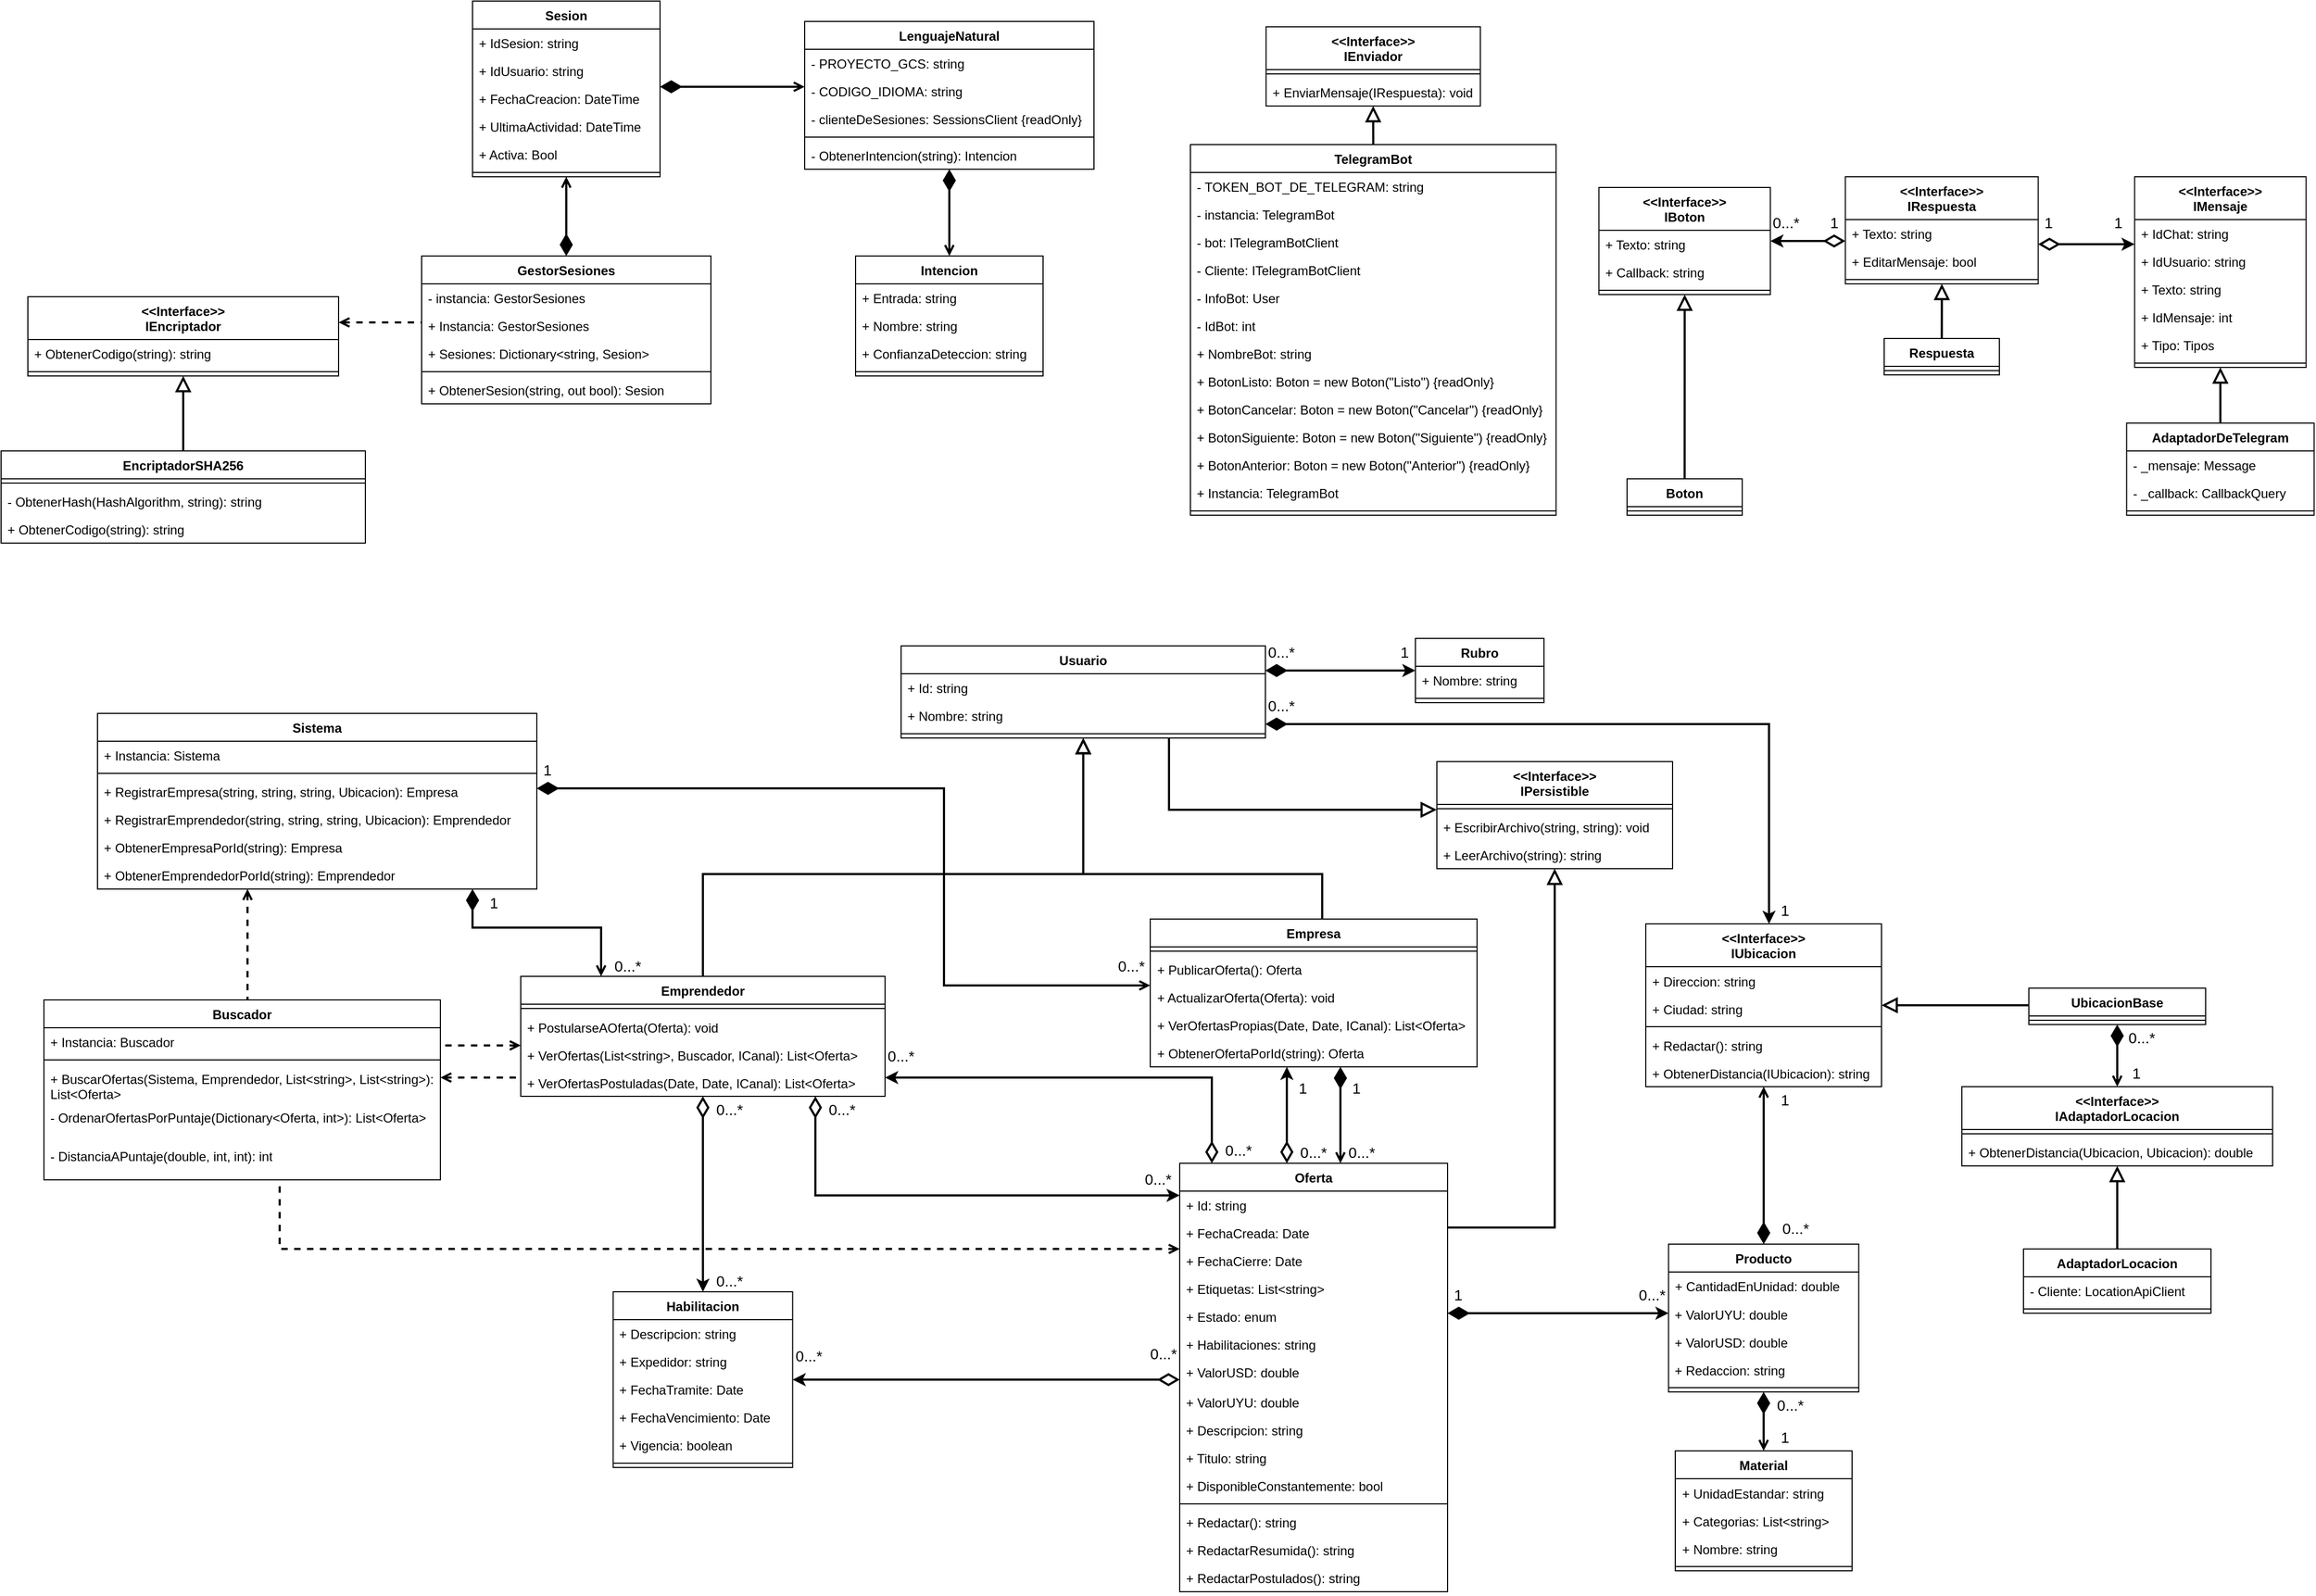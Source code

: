 <mxfile version="15.8.3" type="device"><diagram name="Page-1" id="c4acf3e9-155e-7222-9cf6-157b1a14988f"><mxGraphModel dx="1449" dy="1437" grid="1" gridSize="10" guides="1" tooltips="1" connect="1" arrows="1" fold="1" page="1" pageScale="1" pageWidth="850" pageHeight="1100" background="none" math="0" shadow="0"><root><mxCell id="0"/><mxCell id="1" parent="0"/><mxCell id="OfuU6t0mR4pwS1KONoR3-117" style="edgeStyle=orthogonalEdgeStyle;rounded=0;orthogonalLoop=1;jettySize=auto;html=1;fontFamily=Verdana;fontSize=10;strokeWidth=2;endArrow=diamondThin;endFill=1;startArrow=open;startFill=0;endSize=15;startSize=6;" parent="1" target="vSx6mATfrNihocP2TiyH-15" edge="1"><mxGeometry relative="1" as="geometry"><Array as="points"><mxPoint x="850" y="450"/><mxPoint x="850" y="450"/></Array><mxPoint x="850.001" y="490" as="sourcePoint"/><mxPoint x="850.001" y="414.0" as="targetPoint"/></mxGeometry></mxCell><mxCell id="OfuU6t0mR4pwS1KONoR3-112" style="edgeStyle=orthogonalEdgeStyle;rounded=0;orthogonalLoop=1;jettySize=auto;html=1;fontFamily=Verdana;fontSize=10;endArrow=diamondThin;endFill=1;startArrow=open;startFill=0;strokeWidth=2;endSize=15;" parent="1" source="vSx6mATfrNihocP2TiyH-28" target="vSx6mATfrNihocP2TiyH-12" edge="1"><mxGeometry relative="1" as="geometry"><Array as="points"><mxPoint x="160" y="270"/><mxPoint x="40" y="270"/></Array><mxPoint x="255" y="300" as="sourcePoint"/></mxGeometry></mxCell><mxCell id="OfuU6t0mR4pwS1KONoR3-115" style="edgeStyle=orthogonalEdgeStyle;rounded=0;orthogonalLoop=1;jettySize=auto;html=1;fontFamily=Verdana;fontSize=10;endArrow=diamondThin;endFill=1;startArrow=open;startFill=0;strokeWidth=2;endSize=15;" parent="1" source="vSx6mATfrNihocP2TiyH-15" target="vSx6mATfrNihocP2TiyH-12" edge="1"><mxGeometry relative="1" as="geometry"><mxPoint x="285" y="270" as="sourcePoint"/><Array as="points"><mxPoint x="480" y="324"/><mxPoint x="480" y="140"/></Array></mxGeometry></mxCell><mxCell id="vSx6mATfrNihocP2TiyH-8" value="Buscador" style="swimlane;fontStyle=1;align=center;verticalAlign=top;childLayout=stackLayout;horizontal=1;startSize=26;horizontalStack=0;resizeParent=1;resizeParentMax=0;resizeLast=0;collapsible=1;marginBottom=0;hachureGap=4;pointerEvents=0;" parent="1" vertex="1"><mxGeometry x="-360" y="337.5" width="370" height="168" as="geometry"/></mxCell><mxCell id="-ELwZ07FCZNHLploEe8W-16" value="+ Instancia: Buscador" style="text;strokeColor=none;fillColor=none;align=left;verticalAlign=top;spacingLeft=4;spacingRight=4;overflow=hidden;rotatable=0;points=[[0,0.5],[1,0.5]];portConstraint=eastwest;" parent="vSx6mATfrNihocP2TiyH-8" vertex="1"><mxGeometry y="26" width="370" height="26" as="geometry"/></mxCell><mxCell id="vSx6mATfrNihocP2TiyH-10" value="" style="line;strokeWidth=1;fillColor=none;align=left;verticalAlign=middle;spacingTop=-1;spacingLeft=3;spacingRight=3;rotatable=0;labelPosition=right;points=[];portConstraint=eastwest;" parent="vSx6mATfrNihocP2TiyH-8" vertex="1"><mxGeometry y="52" width="370" height="8" as="geometry"/></mxCell><mxCell id="vSx6mATfrNihocP2TiyH-7" value="+ BuscarOfertas(Sistema, Emprendedor, List&amp;lt;string&amp;gt;, List&amp;lt;string&amp;gt;): List&amp;lt;Oferta&amp;gt;" style="text;html=1;strokeColor=none;fillColor=none;align=left;verticalAlign=top;spacingLeft=4;spacingRight=4;whiteSpace=wrap;overflow=hidden;rotatable=0;points=[[0,0.5],[1,0.5]];portConstraint=eastwest;" parent="vSx6mATfrNihocP2TiyH-8" vertex="1"><mxGeometry y="60" width="370" height="36" as="geometry"/></mxCell><mxCell id="gbYY0v_aD1HhxY7jURrj-1" value="- OrdenarOfertasPorPuntaje(Dictionary&amp;lt;Oferta, int&amp;gt;): List&amp;lt;Oferta&amp;gt;" style="text;html=1;strokeColor=none;fillColor=none;align=left;verticalAlign=top;spacingLeft=4;spacingRight=4;whiteSpace=wrap;overflow=hidden;rotatable=0;points=[[0,0.5],[1,0.5]];portConstraint=eastwest;" parent="vSx6mATfrNihocP2TiyH-8" vertex="1"><mxGeometry y="96" width="370" height="36" as="geometry"/></mxCell><mxCell id="gbYY0v_aD1HhxY7jURrj-2" value="- DistanciaAPuntaje(double, int, int): int" style="text;html=1;strokeColor=none;fillColor=none;align=left;verticalAlign=top;spacingLeft=4;spacingRight=4;whiteSpace=wrap;overflow=hidden;rotatable=0;points=[[0,0.5],[1,0.5]];portConstraint=eastwest;" parent="vSx6mATfrNihocP2TiyH-8" vertex="1"><mxGeometry y="132" width="370" height="36" as="geometry"/></mxCell><mxCell id="vSx6mATfrNihocP2TiyH-12" value="Sistema&#10;" style="swimlane;fontStyle=1;align=center;verticalAlign=top;childLayout=stackLayout;horizontal=1;startSize=26;horizontalStack=0;resizeParent=1;resizeParentMax=0;resizeLast=0;collapsible=1;marginBottom=0;hachureGap=4;pointerEvents=0;" parent="1" vertex="1"><mxGeometry x="-310" y="70" width="410" height="164" as="geometry"/></mxCell><mxCell id="-ELwZ07FCZNHLploEe8W-15" value="+ Instancia: Sistema" style="text;strokeColor=none;fillColor=none;align=left;verticalAlign=top;spacingLeft=4;spacingRight=4;overflow=hidden;rotatable=0;points=[[0,0.5],[1,0.5]];portConstraint=eastwest;" parent="vSx6mATfrNihocP2TiyH-12" vertex="1"><mxGeometry y="26" width="410" height="26" as="geometry"/></mxCell><mxCell id="vSx6mATfrNihocP2TiyH-13" value="" style="line;strokeWidth=1;fillColor=none;align=left;verticalAlign=middle;spacingTop=-1;spacingLeft=3;spacingRight=3;rotatable=0;labelPosition=right;points=[];portConstraint=eastwest;" parent="vSx6mATfrNihocP2TiyH-12" vertex="1"><mxGeometry y="52" width="410" height="8" as="geometry"/></mxCell><mxCell id="OfuU6t0mR4pwS1KONoR3-73" value="+ RegistrarEmpresa(string, string, string, Ubicacion): Empresa" style="text;strokeColor=none;fillColor=none;align=left;verticalAlign=top;spacingLeft=4;spacingRight=4;overflow=hidden;rotatable=0;points=[[0,0.5],[1,0.5]];portConstraint=eastwest;" parent="vSx6mATfrNihocP2TiyH-12" vertex="1"><mxGeometry y="60" width="410" height="26" as="geometry"/></mxCell><mxCell id="-ELwZ07FCZNHLploEe8W-4" value="+ RegistrarEmprendedor(string, string, string, Ubicacion): Emprendedor" style="text;strokeColor=none;fillColor=none;align=left;verticalAlign=top;spacingLeft=4;spacingRight=4;overflow=hidden;rotatable=0;points=[[0,0.5],[1,0.5]];portConstraint=eastwest;" parent="vSx6mATfrNihocP2TiyH-12" vertex="1"><mxGeometry y="86" width="410" height="26" as="geometry"/></mxCell><mxCell id="OfuU6t0mR4pwS1KONoR3-74" value="+ ObtenerEmpresaPorId(string): Empresa" style="text;strokeColor=none;fillColor=none;align=left;verticalAlign=top;spacingLeft=4;spacingRight=4;overflow=hidden;rotatable=0;points=[[0,0.5],[1,0.5]];portConstraint=eastwest;" parent="vSx6mATfrNihocP2TiyH-12" vertex="1"><mxGeometry y="112" width="410" height="26" as="geometry"/></mxCell><mxCell id="-ELwZ07FCZNHLploEe8W-5" value="+ ObtenerEmprendedorPorId(string): Emprendedor" style="text;strokeColor=none;fillColor=none;align=left;verticalAlign=top;spacingLeft=4;spacingRight=4;overflow=hidden;rotatable=0;points=[[0,0.5],[1,0.5]];portConstraint=eastwest;" parent="vSx6mATfrNihocP2TiyH-12" vertex="1"><mxGeometry y="138" width="410" height="26" as="geometry"/></mxCell><mxCell id="vSx6mATfrNihocP2TiyH-15" value="Empresa" style="swimlane;fontStyle=1;align=center;verticalAlign=top;childLayout=stackLayout;horizontal=1;startSize=26;horizontalStack=0;resizeParent=1;resizeParentMax=0;resizeLast=0;collapsible=1;marginBottom=0;hachureGap=4;pointerEvents=0;" parent="1" vertex="1"><mxGeometry x="672.5" y="262" width="305" height="138" as="geometry"/></mxCell><mxCell id="vSx6mATfrNihocP2TiyH-18" value="" style="line;strokeWidth=1;fillColor=none;align=left;verticalAlign=middle;spacingTop=-1;spacingLeft=3;spacingRight=3;rotatable=0;labelPosition=right;points=[];portConstraint=eastwest;" parent="vSx6mATfrNihocP2TiyH-15" vertex="1"><mxGeometry y="26" width="305" height="8" as="geometry"/></mxCell><mxCell id="OfuU6t0mR4pwS1KONoR3-104" value="+ PublicarOferta(): Oferta" style="text;html=1;strokeColor=none;fillColor=none;align=left;verticalAlign=top;spacingLeft=4;spacingRight=4;whiteSpace=wrap;overflow=hidden;rotatable=0;points=[[0,0.5],[1,0.5]];portConstraint=eastwest;" parent="vSx6mATfrNihocP2TiyH-15" vertex="1"><mxGeometry y="34" width="305" height="26" as="geometry"/></mxCell><mxCell id="vSx6mATfrNihocP2TiyH-120" value="+ ActualizarOferta(Oferta): void" style="text;html=1;strokeColor=none;fillColor=none;align=left;verticalAlign=top;spacingLeft=4;spacingRight=4;whiteSpace=wrap;overflow=hidden;rotatable=0;points=[[0,0.5],[1,0.5]];portConstraint=eastwest;" parent="vSx6mATfrNihocP2TiyH-15" vertex="1"><mxGeometry y="60" width="305" height="26" as="geometry"/></mxCell><mxCell id="dwYmcji9vzRply6ok_k2-10" value="+ VerOfertasPropias(Date, Date, ICanal): List&amp;lt;Oferta&amp;gt;" style="text;html=1;strokeColor=none;fillColor=none;align=left;verticalAlign=top;spacingLeft=4;spacingRight=4;whiteSpace=wrap;overflow=hidden;rotatable=0;points=[[0,0.5],[1,0.5]];portConstraint=eastwest;" parent="vSx6mATfrNihocP2TiyH-15" vertex="1"><mxGeometry y="86" width="305" height="26" as="geometry"/></mxCell><mxCell id="-ELwZ07FCZNHLploEe8W-2" value="+ ObtenerOfertaPorId(string): Oferta" style="text;html=1;strokeColor=none;fillColor=none;align=left;verticalAlign=top;spacingLeft=4;spacingRight=4;whiteSpace=wrap;overflow=hidden;rotatable=0;points=[[0,0.5],[1,0.5]];portConstraint=eastwest;" parent="vSx6mATfrNihocP2TiyH-15" vertex="1"><mxGeometry y="112" width="305" height="26" as="geometry"/></mxCell><mxCell id="vSx6mATfrNihocP2TiyH-24" style="edgeStyle=orthogonalEdgeStyle;rounded=0;orthogonalLoop=1;jettySize=auto;html=1;fontFamily=Verdana;fontSize=10;endArrow=none;endFill=0;startArrow=open;startFill=0;dashed=1;strokeWidth=2;" parent="1" source="vSx6mATfrNihocP2TiyH-8" target="vSx6mATfrNihocP2TiyH-28" edge="1"><mxGeometry relative="1" as="geometry"><Array as="points"><mxPoint x="50" y="410"/><mxPoint x="50" y="410"/></Array><mxPoint x="90" y="510" as="sourcePoint"/><mxPoint x="60" y="397" as="targetPoint"/></mxGeometry></mxCell><mxCell id="vSx6mATfrNihocP2TiyH-25" style="edgeStyle=orthogonalEdgeStyle;rounded=0;orthogonalLoop=1;jettySize=auto;html=1;fontFamily=Verdana;fontSize=10;endArrow=none;endFill=0;startArrow=open;startFill=0;dashed=1;strokeWidth=2;" parent="1" source="vSx6mATfrNihocP2TiyH-28" target="vSx6mATfrNihocP2TiyH-8" edge="1"><mxGeometry relative="1" as="geometry"><Array as="points"><mxPoint x="50" y="380"/><mxPoint x="50" y="380"/></Array><mxPoint x="255" y="510" as="sourcePoint"/><mxPoint x="25" y="623" as="targetPoint"/></mxGeometry></mxCell><mxCell id="vSx6mATfrNihocP2TiyH-26" style="edgeStyle=orthogonalEdgeStyle;rounded=0;orthogonalLoop=1;jettySize=auto;html=1;fontFamily=Verdana;fontSize=10;endArrow=none;endFill=0;startArrow=open;startFill=0;dashed=1;strokeWidth=2;" parent="1" source="vSx6mATfrNihocP2TiyH-39" target="vSx6mATfrNihocP2TiyH-8" edge="1"><mxGeometry relative="1" as="geometry"><Array as="points"><mxPoint x="-140" y="570"/></Array><mxPoint x="480" y="575" as="sourcePoint"/><mxPoint x="55" y="710" as="targetPoint"/></mxGeometry></mxCell><mxCell id="vSx6mATfrNihocP2TiyH-27" style="edgeStyle=orthogonalEdgeStyle;rounded=0;orthogonalLoop=1;jettySize=auto;html=1;fontFamily=Verdana;fontSize=10;endArrow=none;endFill=0;startArrow=open;startFill=0;dashed=1;strokeWidth=2;" parent="1" source="vSx6mATfrNihocP2TiyH-12" target="vSx6mATfrNihocP2TiyH-8" edge="1"><mxGeometry relative="1" as="geometry"><Array as="points"><mxPoint x="-170" y="270"/><mxPoint x="-170" y="270"/></Array><mxPoint x="-180" y="230" as="sourcePoint"/><mxPoint x="-270" y="50" as="targetPoint"/></mxGeometry></mxCell><mxCell id="vSx6mATfrNihocP2TiyH-28" value="Emprendedor" style="swimlane;fontStyle=1;align=center;verticalAlign=top;childLayout=stackLayout;horizontal=1;startSize=26;horizontalStack=0;resizeParent=1;resizeParentMax=0;resizeLast=0;collapsible=1;marginBottom=0;hachureGap=4;pointerEvents=0;" parent="1" vertex="1"><mxGeometry x="85" y="315.5" width="340" height="112" as="geometry"/></mxCell><mxCell id="vSx6mATfrNihocP2TiyH-35" value="" style="line;strokeWidth=1;fillColor=none;align=left;verticalAlign=middle;spacingTop=-1;spacingLeft=3;spacingRight=3;rotatable=0;labelPosition=right;points=[];portConstraint=eastwest;" parent="vSx6mATfrNihocP2TiyH-28" vertex="1"><mxGeometry y="26" width="340" height="8" as="geometry"/></mxCell><mxCell id="OfuU6t0mR4pwS1KONoR3-96" value="+ PostularseAOferta(Oferta): void" style="text;html=1;strokeColor=none;fillColor=none;align=left;verticalAlign=top;spacingLeft=4;spacingRight=4;whiteSpace=wrap;overflow=hidden;rotatable=0;points=[[0,0.5],[1,0.5]];portConstraint=eastwest;" parent="vSx6mATfrNihocP2TiyH-28" vertex="1"><mxGeometry y="34" width="340" height="26" as="geometry"/></mxCell><mxCell id="dwYmcji9vzRply6ok_k2-11" value="+ VerOfertas(List&amp;lt;string&amp;gt;, Buscador, ICanal): List&amp;lt;Oferta&amp;gt;" style="text;html=1;strokeColor=none;fillColor=none;align=left;verticalAlign=top;spacingLeft=4;spacingRight=4;whiteSpace=wrap;overflow=hidden;rotatable=0;points=[[0,0.5],[1,0.5]];portConstraint=eastwest;" parent="vSx6mATfrNihocP2TiyH-28" vertex="1"><mxGeometry y="60" width="340" height="26" as="geometry"/></mxCell><mxCell id="OfuU6t0mR4pwS1KONoR3-95" value="+ VerOfertasPostuladas(Date, Date, ICanal): List&amp;lt;Oferta&amp;gt;" style="text;html=1;strokeColor=none;fillColor=none;align=left;verticalAlign=top;spacingLeft=4;spacingRight=4;whiteSpace=wrap;overflow=hidden;rotatable=0;points=[[0,0.5],[1,0.5]];portConstraint=eastwest;" parent="vSx6mATfrNihocP2TiyH-28" vertex="1"><mxGeometry y="86" width="340" height="26" as="geometry"/></mxCell><mxCell id="vSx6mATfrNihocP2TiyH-39" value="Oferta" style="swimlane;fontStyle=1;align=center;verticalAlign=top;childLayout=stackLayout;horizontal=1;startSize=26;horizontalStack=0;resizeParent=1;resizeParentMax=0;resizeLast=0;collapsible=1;marginBottom=0;hachureGap=4;pointerEvents=0;" parent="1" vertex="1"><mxGeometry x="700" y="490" width="250" height="400" as="geometry"/></mxCell><mxCell id="OfuU6t0mR4pwS1KONoR3-68" value="+ Id: string" style="text;strokeColor=none;fillColor=none;align=left;verticalAlign=top;spacingLeft=4;spacingRight=4;overflow=hidden;rotatable=0;points=[[0,0.5],[1,0.5]];portConstraint=eastwest;" parent="vSx6mATfrNihocP2TiyH-39" vertex="1"><mxGeometry y="26" width="250" height="26" as="geometry"/></mxCell><mxCell id="OfuU6t0mR4pwS1KONoR3-48" value="+ FechaCreada: Date" style="text;html=1;strokeColor=none;fillColor=none;align=left;verticalAlign=top;spacingLeft=4;spacingRight=4;whiteSpace=wrap;overflow=hidden;rotatable=0;points=[[0,0.5],[1,0.5]];portConstraint=eastwest;" parent="vSx6mATfrNihocP2TiyH-39" vertex="1"><mxGeometry y="52" width="250" height="26" as="geometry"/></mxCell><mxCell id="OfuU6t0mR4pwS1KONoR3-49" value="+ FechaCierre: Date" style="text;html=1;strokeColor=none;fillColor=none;align=left;verticalAlign=top;spacingLeft=4;spacingRight=4;whiteSpace=wrap;overflow=hidden;rotatable=0;points=[[0,0.5],[1,0.5]];portConstraint=eastwest;" parent="vSx6mATfrNihocP2TiyH-39" vertex="1"><mxGeometry y="78" width="250" height="26" as="geometry"/></mxCell><mxCell id="OfuU6t0mR4pwS1KONoR3-47" value="+ Etiquetas: List&amp;lt;string&amp;gt;" style="text;html=1;strokeColor=none;fillColor=none;align=left;verticalAlign=top;spacingLeft=4;spacingRight=4;whiteSpace=wrap;overflow=hidden;rotatable=0;points=[[0,0.5],[1,0.5]];portConstraint=eastwest;" parent="vSx6mATfrNihocP2TiyH-39" vertex="1"><mxGeometry y="104" width="250" height="26" as="geometry"/></mxCell><mxCell id="OfuU6t0mR4pwS1KONoR3-46" value="+ Estado: enum" style="text;html=1;strokeColor=none;fillColor=none;align=left;verticalAlign=top;spacingLeft=4;spacingRight=4;whiteSpace=wrap;overflow=hidden;rotatable=0;points=[[0,0.5],[1,0.5]];portConstraint=eastwest;" parent="vSx6mATfrNihocP2TiyH-39" vertex="1"><mxGeometry y="130" width="250" height="26" as="geometry"/></mxCell><mxCell id="dwYmcji9vzRply6ok_k2-9" value="+ Habilitaciones: string" style="text;html=1;strokeColor=none;fillColor=none;align=left;verticalAlign=top;spacingLeft=4;spacingRight=4;whiteSpace=wrap;overflow=hidden;rotatable=0;points=[[0,0.5],[1,0.5]];portConstraint=eastwest;" parent="vSx6mATfrNihocP2TiyH-39" vertex="1"><mxGeometry y="156" width="250" height="26" as="geometry"/></mxCell><mxCell id="OfuU6t0mR4pwS1KONoR3-43" value="+ ValorUSD: double" style="text;html=1;strokeColor=none;fillColor=none;align=left;verticalAlign=top;spacingLeft=4;spacingRight=4;whiteSpace=wrap;overflow=hidden;rotatable=0;points=[[0,0.5],[1,0.5]];portConstraint=eastwest;" parent="vSx6mATfrNihocP2TiyH-39" vertex="1"><mxGeometry y="182" width="250" height="28" as="geometry"/></mxCell><mxCell id="OfuU6t0mR4pwS1KONoR3-42" value="+ ValorUYU: double" style="text;html=1;strokeColor=none;fillColor=none;align=left;verticalAlign=top;spacingLeft=4;spacingRight=4;whiteSpace=wrap;overflow=hidden;rotatable=0;points=[[0,0.5],[1,0.5]];portConstraint=eastwest;" parent="vSx6mATfrNihocP2TiyH-39" vertex="1"><mxGeometry y="210" width="250" height="26" as="geometry"/></mxCell><mxCell id="OfuU6t0mR4pwS1KONoR3-39" value="+ Descripcion: string" style="text;strokeColor=none;fillColor=none;align=left;verticalAlign=top;spacingLeft=4;spacingRight=4;overflow=hidden;rotatable=0;points=[[0,0.5],[1,0.5]];portConstraint=eastwest;" parent="vSx6mATfrNihocP2TiyH-39" vertex="1"><mxGeometry y="236" width="250" height="26" as="geometry"/></mxCell><mxCell id="OfuU6t0mR4pwS1KONoR3-38" value="+ Titulo: string" style="text;strokeColor=none;fillColor=none;align=left;verticalAlign=top;spacingLeft=4;spacingRight=4;overflow=hidden;rotatable=0;points=[[0,0.5],[1,0.5]];portConstraint=eastwest;" parent="vSx6mATfrNihocP2TiyH-39" vertex="1"><mxGeometry y="262" width="250" height="26" as="geometry"/></mxCell><mxCell id="-ELwZ07FCZNHLploEe8W-1" value="+ DisponibleConstantemente: bool" style="text;strokeColor=none;fillColor=none;align=left;verticalAlign=top;spacingLeft=4;spacingRight=4;overflow=hidden;rotatable=0;points=[[0,0.5],[1,0.5]];portConstraint=eastwest;" parent="vSx6mATfrNihocP2TiyH-39" vertex="1"><mxGeometry y="288" width="250" height="26" as="geometry"/></mxCell><mxCell id="vSx6mATfrNihocP2TiyH-45" value="" style="line;strokeWidth=1;fillColor=none;align=left;verticalAlign=middle;spacingTop=-1;spacingLeft=3;spacingRight=3;rotatable=0;labelPosition=right;points=[];portConstraint=eastwest;" parent="vSx6mATfrNihocP2TiyH-39" vertex="1"><mxGeometry y="314" width="250" height="8" as="geometry"/></mxCell><mxCell id="OfuU6t0mR4pwS1KONoR3-53" value="+ Redactar(): string" style="text;html=1;strokeColor=none;fillColor=none;align=left;verticalAlign=top;spacingLeft=4;spacingRight=4;whiteSpace=wrap;overflow=hidden;rotatable=0;points=[[0,0.5],[1,0.5]];portConstraint=eastwest;" parent="vSx6mATfrNihocP2TiyH-39" vertex="1"><mxGeometry y="322" width="250" height="26" as="geometry"/></mxCell><mxCell id="OfuU6t0mR4pwS1KONoR3-54" value="+ RedactarResumida(): string" style="text;html=1;strokeColor=none;fillColor=none;align=left;verticalAlign=top;spacingLeft=4;spacingRight=4;whiteSpace=wrap;overflow=hidden;rotatable=0;points=[[0,0.5],[1,0.5]];portConstraint=eastwest;" parent="vSx6mATfrNihocP2TiyH-39" vertex="1"><mxGeometry y="348" width="250" height="26" as="geometry"/></mxCell><mxCell id="vSx6mATfrNihocP2TiyH-117" value="+ RedactarPostulados(): string" style="text;html=1;strokeColor=none;fillColor=none;align=left;verticalAlign=top;spacingLeft=4;spacingRight=4;whiteSpace=wrap;overflow=hidden;rotatable=0;points=[[0,0.5],[1,0.5]];portConstraint=eastwest;" parent="vSx6mATfrNihocP2TiyH-39" vertex="1"><mxGeometry y="374" width="250" height="26" as="geometry"/></mxCell><mxCell id="vSx6mATfrNihocP2TiyH-48" style="edgeStyle=orthogonalEdgeStyle;rounded=0;orthogonalLoop=1;jettySize=auto;html=1;fontFamily=Verdana;fontSize=10;strokeWidth=2;startArrow=diamondThin;startFill=0;startSize=15;" parent="1" source="vSx6mATfrNihocP2TiyH-39" target="vSx6mATfrNihocP2TiyH-28" edge="1"><mxGeometry relative="1" as="geometry"><Array as="points"><mxPoint x="730" y="410"/></Array><mxPoint x="660" y="360" as="sourcePoint"/><mxPoint x="660" y="286" as="targetPoint"/></mxGeometry></mxCell><mxCell id="vSx6mATfrNihocP2TiyH-67" value="Producto" style="swimlane;fontStyle=1;align=center;verticalAlign=top;childLayout=stackLayout;horizontal=1;startSize=26;horizontalStack=0;resizeParent=1;resizeParentMax=0;resizeLast=0;collapsible=1;marginBottom=0;hachureGap=4;pointerEvents=0;" parent="1" vertex="1"><mxGeometry x="1156.25" y="565.5" width="177.5" height="138" as="geometry"/></mxCell><mxCell id="OfuU6t0mR4pwS1KONoR3-25" value="+ CantidadEnUnidad: double" style="text;strokeColor=none;fillColor=none;align=left;verticalAlign=top;spacingLeft=4;spacingRight=4;overflow=hidden;rotatable=0;points=[[0,0.5],[1,0.5]];portConstraint=eastwest;" parent="vSx6mATfrNihocP2TiyH-67" vertex="1"><mxGeometry y="26" width="177.5" height="26" as="geometry"/></mxCell><mxCell id="OfuU6t0mR4pwS1KONoR3-31" value="+ ValorUYU: double" style="text;html=1;strokeColor=none;fillColor=none;align=left;verticalAlign=top;spacingLeft=4;spacingRight=4;whiteSpace=wrap;overflow=hidden;rotatable=0;points=[[0,0.5],[1,0.5]];portConstraint=eastwest;" parent="vSx6mATfrNihocP2TiyH-67" vertex="1"><mxGeometry y="52" width="177.5" height="26" as="geometry"/></mxCell><mxCell id="OfuU6t0mR4pwS1KONoR3-32" value="+ ValorUSD: double" style="text;html=1;strokeColor=none;fillColor=none;align=left;verticalAlign=top;spacingLeft=4;spacingRight=4;whiteSpace=wrap;overflow=hidden;rotatable=0;points=[[0,0.5],[1,0.5]];portConstraint=eastwest;" parent="vSx6mATfrNihocP2TiyH-67" vertex="1"><mxGeometry y="78" width="177.5" height="26" as="geometry"/></mxCell><mxCell id="-ELwZ07FCZNHLploEe8W-7" value="+ Redaccion: string" style="text;html=1;strokeColor=none;fillColor=none;align=left;verticalAlign=top;spacingLeft=4;spacingRight=4;whiteSpace=wrap;overflow=hidden;rotatable=0;points=[[0,0.5],[1,0.5]];portConstraint=eastwest;" parent="vSx6mATfrNihocP2TiyH-67" vertex="1"><mxGeometry y="104" width="177.5" height="26" as="geometry"/></mxCell><mxCell id="vSx6mATfrNihocP2TiyH-70" value="" style="line;strokeWidth=1;fillColor=none;align=left;verticalAlign=middle;spacingTop=-1;spacingLeft=3;spacingRight=3;rotatable=0;labelPosition=right;points=[];portConstraint=eastwest;" parent="vSx6mATfrNihocP2TiyH-67" vertex="1"><mxGeometry y="130" width="177.5" height="8" as="geometry"/></mxCell><mxCell id="vSx6mATfrNihocP2TiyH-73" style="edgeStyle=orthogonalEdgeStyle;rounded=0;orthogonalLoop=1;jettySize=auto;html=1;fontFamily=Verdana;fontSize=10;strokeWidth=2;startArrow=diamondThin;startFill=1;endSize=6;startSize=15;" parent="1" source="vSx6mATfrNihocP2TiyH-39" target="vSx6mATfrNihocP2TiyH-67" edge="1"><mxGeometry relative="1" as="geometry"><Array as="points"><mxPoint x="1080" y="630"/><mxPoint x="1080" y="630"/></Array><mxPoint x="705" y="470" as="sourcePoint"/><mxPoint x="705" y="396" as="targetPoint"/></mxGeometry></mxCell><mxCell id="vSx6mATfrNihocP2TiyH-86" value="Material" style="swimlane;fontStyle=1;align=center;verticalAlign=top;childLayout=stackLayout;horizontal=1;startSize=26;horizontalStack=0;resizeParent=1;resizeParentMax=0;resizeLast=0;collapsible=1;marginBottom=0;hachureGap=4;pointerEvents=0;" parent="1" vertex="1"><mxGeometry x="1162.5" y="758.5" width="165" height="112" as="geometry"/></mxCell><mxCell id="17acba5748e5396b-26" value="+ UnidadEstandar: string" style="text;html=1;strokeColor=none;fillColor=none;align=left;verticalAlign=top;spacingLeft=4;spacingRight=4;whiteSpace=wrap;overflow=hidden;rotatable=0;points=[[0,0.5],[1,0.5]];portConstraint=eastwest;" parent="vSx6mATfrNihocP2TiyH-86" vertex="1"><mxGeometry y="26" width="165" height="26" as="geometry"/></mxCell><mxCell id="17acba5748e5396b-24" value="+ Categorias: List&amp;lt;string&amp;gt;" style="text;html=1;strokeColor=none;fillColor=none;align=left;verticalAlign=top;spacingLeft=4;spacingRight=4;whiteSpace=wrap;overflow=hidden;rotatable=0;points=[[0,0.5],[1,0.5]];portConstraint=eastwest;" parent="vSx6mATfrNihocP2TiyH-86" vertex="1"><mxGeometry y="52" width="165" height="26" as="geometry"/></mxCell><mxCell id="17acba5748e5396b-21" value="+ Nombre: string" style="text;html=1;strokeColor=none;fillColor=none;align=left;verticalAlign=top;spacingLeft=4;spacingRight=4;whiteSpace=wrap;overflow=hidden;rotatable=0;points=[[0,0.5],[1,0.5]];portConstraint=eastwest;" parent="vSx6mATfrNihocP2TiyH-86" vertex="1"><mxGeometry y="78" width="165" height="26" as="geometry"/></mxCell><mxCell id="vSx6mATfrNihocP2TiyH-92" value="" style="line;strokeWidth=1;fillColor=none;align=left;verticalAlign=middle;spacingTop=-1;spacingLeft=3;spacingRight=3;rotatable=0;labelPosition=right;points=[];portConstraint=eastwest;" parent="vSx6mATfrNihocP2TiyH-86" vertex="1"><mxGeometry y="104" width="165" height="8" as="geometry"/></mxCell><mxCell id="vSx6mATfrNihocP2TiyH-93" style="edgeStyle=orthogonalEdgeStyle;rounded=0;orthogonalLoop=1;jettySize=auto;html=1;fontFamily=Verdana;fontSize=10;strokeWidth=2;endArrow=open;endFill=0;startArrow=diamondThin;startFill=1;startSize=15;" parent="1" source="vSx6mATfrNihocP2TiyH-67" target="vSx6mATfrNihocP2TiyH-86" edge="1"><mxGeometry relative="1" as="geometry"><Array as="points"><mxPoint x="1175" y="661.5"/></Array><mxPoint x="1015" y="654.5" as="sourcePoint"/><mxPoint x="1285" y="359.5" as="targetPoint"/></mxGeometry></mxCell><mxCell id="vSx6mATfrNihocP2TiyH-94" value="UbicacionBase" style="swimlane;fontStyle=1;align=center;verticalAlign=top;childLayout=stackLayout;horizontal=1;startSize=26;horizontalStack=0;resizeParent=1;resizeParentMax=0;resizeLast=0;collapsible=1;marginBottom=0;hachureGap=4;pointerEvents=0;" parent="1" vertex="1"><mxGeometry x="1492.5" y="326.5" width="165" height="34" as="geometry"/></mxCell><mxCell id="vSx6mATfrNihocP2TiyH-100" value="" style="line;strokeWidth=1;fillColor=none;align=left;verticalAlign=middle;spacingTop=-1;spacingLeft=3;spacingRight=3;rotatable=0;labelPosition=right;points=[];portConstraint=eastwest;" parent="vSx6mATfrNihocP2TiyH-94" vertex="1"><mxGeometry y="26" width="165" height="8" as="geometry"/></mxCell><mxCell id="vSx6mATfrNihocP2TiyH-102" style="edgeStyle=orthogonalEdgeStyle;rounded=0;orthogonalLoop=1;jettySize=auto;html=1;fontFamily=Verdana;fontSize=10;strokeWidth=2;startArrow=diamondThin;startFill=1;startSize=15;endArrow=open;endFill=0;" parent="1" source="vSx6mATfrNihocP2TiyH-67" target="kkS38v4UCr-bWFE7ZTYA-52" edge="1"><mxGeometry relative="1" as="geometry"><Array as="points"><mxPoint x="1245" y="480"/><mxPoint x="1245" y="480"/></Array><mxPoint x="1255" y="513.5" as="sourcePoint"/><mxPoint x="1255" y="572.5" as="targetPoint"/></mxGeometry></mxCell><mxCell id="vSx6mATfrNihocP2TiyH-105" value="&lt;&lt;Interface&gt;&gt;&#10;IPersistible" style="swimlane;fontStyle=1;align=center;verticalAlign=top;childLayout=stackLayout;horizontal=1;startSize=40;horizontalStack=0;resizeParent=1;resizeParentMax=0;resizeLast=0;collapsible=1;marginBottom=0;hachureGap=4;pointerEvents=0;" parent="1" vertex="1"><mxGeometry x="940" y="115" width="220" height="100" as="geometry"/></mxCell><mxCell id="vSx6mATfrNihocP2TiyH-111" value="" style="line;strokeWidth=1;fillColor=none;align=left;verticalAlign=middle;spacingTop=-1;spacingLeft=3;spacingRight=3;rotatable=0;labelPosition=right;points=[];portConstraint=eastwest;" parent="vSx6mATfrNihocP2TiyH-105" vertex="1"><mxGeometry y="40" width="220" height="8" as="geometry"/></mxCell><mxCell id="vSx6mATfrNihocP2TiyH-113" value="+ EscribirArchivo(string, string): void" style="text;html=1;strokeColor=none;fillColor=none;align=left;verticalAlign=top;spacingLeft=4;spacingRight=4;whiteSpace=wrap;overflow=hidden;rotatable=0;points=[[0,0.5],[1,0.5]];portConstraint=eastwest;" parent="vSx6mATfrNihocP2TiyH-105" vertex="1"><mxGeometry y="48" width="220" height="26" as="geometry"/></mxCell><mxCell id="vSx6mATfrNihocP2TiyH-112" value="+ LeerArchivo(string): string" style="text;html=1;strokeColor=none;fillColor=none;align=left;verticalAlign=top;spacingLeft=4;spacingRight=4;whiteSpace=wrap;overflow=hidden;rotatable=0;points=[[0,0.5],[1,0.5]];portConstraint=eastwest;" parent="vSx6mATfrNihocP2TiyH-105" vertex="1"><mxGeometry y="74" width="220" height="26" as="geometry"/></mxCell><mxCell id="PKBnGowhQyHv3xgLULpX-1" value="1" style="text;html=1;strokeColor=none;fillColor=none;align=center;verticalAlign=middle;whiteSpace=wrap;rounded=0;hachureGap=4;pointerEvents=0;fontSize=14;" parent="1" vertex="1"><mxGeometry x="855.06" y="407.5" width="20" height="25" as="geometry"/></mxCell><mxCell id="PKBnGowhQyHv3xgLULpX-2" value="0...*" style="text;html=1;strokeColor=none;fillColor=none;align=center;verticalAlign=middle;whiteSpace=wrap;rounded=0;hachureGap=4;pointerEvents=0;fontSize=14;" parent="1" vertex="1"><mxGeometry x="855.06" y="470" width="30" height="20" as="geometry"/></mxCell><mxCell id="PKBnGowhQyHv3xgLULpX-3" value="1" style="text;html=1;strokeColor=none;fillColor=none;align=center;verticalAlign=middle;whiteSpace=wrap;rounded=0;hachureGap=4;pointerEvents=0;fontSize=14;" parent="1" vertex="1"><mxGeometry x="900" width="20" height="25" as="geometry"/></mxCell><mxCell id="PKBnGowhQyHv3xgLULpX-4" value="0...*" style="text;html=1;strokeColor=none;fillColor=none;align=center;verticalAlign=middle;whiteSpace=wrap;rounded=0;hachureGap=4;pointerEvents=0;fontSize=14;" parent="1" vertex="1"><mxGeometry x="780" width="30" height="25" as="geometry"/></mxCell><mxCell id="PKBnGowhQyHv3xgLULpX-5" value="1" style="text;html=1;strokeColor=none;fillColor=none;align=center;verticalAlign=middle;whiteSpace=wrap;rounded=0;hachureGap=4;pointerEvents=0;fontSize=14;" parent="1" vertex="1"><mxGeometry x="1255" y="418.5" width="20" height="25" as="geometry"/></mxCell><mxCell id="PKBnGowhQyHv3xgLULpX-6" value="0...*" style="text;html=1;strokeColor=none;fillColor=none;align=center;verticalAlign=middle;whiteSpace=wrap;rounded=0;hachureGap=4;pointerEvents=0;fontSize=14;" parent="1" vertex="1"><mxGeometry x="1260" y="538" width="30" height="25" as="geometry"/></mxCell><mxCell id="PKBnGowhQyHv3xgLULpX-7" value="0...*" style="text;html=1;strokeColor=none;fillColor=none;align=center;verticalAlign=middle;whiteSpace=wrap;rounded=0;hachureGap=4;pointerEvents=0;fontSize=14;" parent="1" vertex="1"><mxGeometry x="1255" y="703.5" width="30" height="25" as="geometry"/></mxCell><mxCell id="PKBnGowhQyHv3xgLULpX-8" value="1" style="text;html=1;strokeColor=none;fillColor=none;align=center;verticalAlign=middle;whiteSpace=wrap;rounded=0;hachureGap=4;pointerEvents=0;fontSize=14;" parent="1" vertex="1"><mxGeometry x="1255" y="733.5" width="20" height="25" as="geometry"/></mxCell><mxCell id="PKBnGowhQyHv3xgLULpX-10" value="0...*" style="text;html=1;strokeColor=none;fillColor=none;align=center;verticalAlign=middle;whiteSpace=wrap;rounded=0;hachureGap=4;pointerEvents=0;fontSize=14;" parent="1" vertex="1"><mxGeometry x="1126.25" y="600" width="30" height="25" as="geometry"/></mxCell><mxCell id="PKBnGowhQyHv3xgLULpX-11" value="1" style="text;html=1;strokeColor=none;fillColor=none;align=center;verticalAlign=middle;whiteSpace=wrap;rounded=0;hachureGap=4;pointerEvents=0;fontSize=14;" parent="1" vertex="1"><mxGeometry x="950" y="600" width="20" height="25" as="geometry"/></mxCell><mxCell id="PKBnGowhQyHv3xgLULpX-12" value="1" style="text;html=1;strokeColor=none;fillColor=none;align=center;verticalAlign=middle;whiteSpace=wrap;rounded=0;hachureGap=4;pointerEvents=0;fontSize=14;" parent="1" vertex="1"><mxGeometry x="100" y="110" width="20" height="25" as="geometry"/></mxCell><mxCell id="PKBnGowhQyHv3xgLULpX-14" value="0...*" style="text;html=1;strokeColor=none;fillColor=none;align=center;verticalAlign=middle;whiteSpace=wrap;rounded=0;hachureGap=4;pointerEvents=0;fontSize=14;" parent="1" vertex="1"><mxGeometry x="640" y="295.5" width="30" height="20" as="geometry"/></mxCell><mxCell id="PKBnGowhQyHv3xgLULpX-15" value="1" style="text;html=1;strokeColor=none;fillColor=none;align=center;verticalAlign=middle;whiteSpace=wrap;rounded=0;hachureGap=4;pointerEvents=0;fontSize=14;" parent="1" vertex="1"><mxGeometry x="50" y="234" width="20" height="25" as="geometry"/></mxCell><mxCell id="PKBnGowhQyHv3xgLULpX-16" value="0...*" style="text;html=1;strokeColor=none;fillColor=none;align=center;verticalAlign=middle;whiteSpace=wrap;rounded=0;hachureGap=4;pointerEvents=0;fontSize=14;" parent="1" vertex="1"><mxGeometry x="170" y="295.5" width="30" height="20" as="geometry"/></mxCell><mxCell id="PKBnGowhQyHv3xgLULpX-17" style="edgeStyle=orthogonalEdgeStyle;rounded=0;orthogonalLoop=1;jettySize=auto;html=1;fontFamily=Verdana;fontSize=10;strokeWidth=2;startArrow=diamondThin;startFill=0;startSize=15;" parent="1" source="vSx6mATfrNihocP2TiyH-28" target="vSx6mATfrNihocP2TiyH-39" edge="1"><mxGeometry relative="1" as="geometry"><Array as="points"><mxPoint x="360" y="520"/></Array><mxPoint x="575" y="418" as="sourcePoint"/><mxPoint x="435" y="418" as="targetPoint"/></mxGeometry></mxCell><mxCell id="dwYmcji9vzRply6ok_k2-4" value="0...*" style="text;html=1;strokeColor=none;fillColor=none;align=center;verticalAlign=middle;whiteSpace=wrap;rounded=0;hachureGap=4;pointerEvents=0;fontSize=14;" parent="1" vertex="1"><mxGeometry x="370" y="430" width="30" height="20" as="geometry"/></mxCell><mxCell id="dwYmcji9vzRply6ok_k2-6" value="0...*" style="text;html=1;strokeColor=none;fillColor=none;align=center;verticalAlign=middle;whiteSpace=wrap;rounded=0;hachureGap=4;pointerEvents=0;fontSize=14;" parent="1" vertex="1"><mxGeometry x="670" y="657.5" width="30" height="20" as="geometry"/></mxCell><mxCell id="dwYmcji9vzRply6ok_k2-7" value="0...*" style="text;html=1;strokeColor=none;fillColor=none;align=center;verticalAlign=middle;whiteSpace=wrap;rounded=0;hachureGap=4;pointerEvents=0;fontSize=14;" parent="1" vertex="1"><mxGeometry x="665" y="495" width="30" height="20" as="geometry"/></mxCell><mxCell id="dwYmcji9vzRply6ok_k2-8" value="0...*" style="text;html=1;strokeColor=none;fillColor=none;align=center;verticalAlign=middle;whiteSpace=wrap;rounded=0;hachureGap=4;pointerEvents=0;fontSize=14;" parent="1" vertex="1"><mxGeometry x="425" y="380" width="30" height="20" as="geometry"/></mxCell><mxCell id="FSzWA0WFF1zu2NpBAVLJ-1" value="Rubro" style="swimlane;fontStyle=1;align=center;verticalAlign=top;childLayout=stackLayout;horizontal=1;startSize=26;horizontalStack=0;resizeParent=1;resizeParentMax=0;resizeLast=0;collapsible=1;marginBottom=0;hachureGap=4;pointerEvents=0;" parent="1" vertex="1"><mxGeometry x="920" width="120" height="60" as="geometry"/></mxCell><mxCell id="FSzWA0WFF1zu2NpBAVLJ-2" value="+ Nombre: string" style="text;html=1;strokeColor=none;fillColor=none;align=left;verticalAlign=top;spacingLeft=4;spacingRight=4;whiteSpace=wrap;overflow=hidden;rotatable=0;points=[[0,0.5],[1,0.5]];portConstraint=eastwest;" parent="FSzWA0WFF1zu2NpBAVLJ-1" vertex="1"><mxGeometry y="26" width="120" height="26" as="geometry"/></mxCell><mxCell id="FSzWA0WFF1zu2NpBAVLJ-7" value="" style="line;strokeWidth=1;fillColor=none;align=left;verticalAlign=middle;spacingTop=-1;spacingLeft=3;spacingRight=3;rotatable=0;labelPosition=right;points=[];portConstraint=eastwest;" parent="FSzWA0WFF1zu2NpBAVLJ-1" vertex="1"><mxGeometry y="52" width="120" height="8" as="geometry"/></mxCell><mxCell id="FSzWA0WFF1zu2NpBAVLJ-8" value="Habilitacion" style="swimlane;fontStyle=1;align=center;verticalAlign=top;childLayout=stackLayout;horizontal=1;startSize=26;horizontalStack=0;resizeParent=1;resizeParentMax=0;resizeLast=0;collapsible=1;marginBottom=0;hachureGap=4;pointerEvents=0;" parent="1" vertex="1"><mxGeometry x="171.25" y="610" width="167.5" height="164" as="geometry"/></mxCell><mxCell id="FSzWA0WFF1zu2NpBAVLJ-9" value="+ Descripcion: string" style="text;html=1;strokeColor=none;fillColor=none;align=left;verticalAlign=top;spacingLeft=4;spacingRight=4;whiteSpace=wrap;overflow=hidden;rotatable=0;points=[[0,0.5],[1,0.5]];portConstraint=eastwest;" parent="FSzWA0WFF1zu2NpBAVLJ-8" vertex="1"><mxGeometry y="26" width="167.5" height="26" as="geometry"/></mxCell><mxCell id="FSzWA0WFF1zu2NpBAVLJ-12" value="+ Expedidor: string" style="text;html=1;strokeColor=none;fillColor=none;align=left;verticalAlign=top;spacingLeft=4;spacingRight=4;whiteSpace=wrap;overflow=hidden;rotatable=0;points=[[0,0.5],[1,0.5]];portConstraint=eastwest;" parent="FSzWA0WFF1zu2NpBAVLJ-8" vertex="1"><mxGeometry y="52" width="167.5" height="26" as="geometry"/></mxCell><mxCell id="FSzWA0WFF1zu2NpBAVLJ-14" value="+ FechaTramite: Date" style="text;html=1;strokeColor=none;fillColor=none;align=left;verticalAlign=top;spacingLeft=4;spacingRight=4;whiteSpace=wrap;overflow=hidden;rotatable=0;points=[[0,0.5],[1,0.5]];portConstraint=eastwest;" parent="FSzWA0WFF1zu2NpBAVLJ-8" vertex="1"><mxGeometry y="78" width="167.5" height="26" as="geometry"/></mxCell><mxCell id="FSzWA0WFF1zu2NpBAVLJ-13" value="+ FechaVencimiento: Date" style="text;html=1;strokeColor=none;fillColor=none;align=left;verticalAlign=top;spacingLeft=4;spacingRight=4;whiteSpace=wrap;overflow=hidden;rotatable=0;points=[[0,0.5],[1,0.5]];portConstraint=eastwest;" parent="FSzWA0WFF1zu2NpBAVLJ-8" vertex="1"><mxGeometry y="104" width="167.5" height="26" as="geometry"/></mxCell><mxCell id="FSzWA0WFF1zu2NpBAVLJ-11" value="+ Vigencia: boolean" style="text;html=1;strokeColor=none;fillColor=none;align=left;verticalAlign=top;spacingLeft=4;spacingRight=4;whiteSpace=wrap;overflow=hidden;rotatable=0;points=[[0,0.5],[1,0.5]];portConstraint=eastwest;" parent="FSzWA0WFF1zu2NpBAVLJ-8" vertex="1"><mxGeometry y="130" width="167.5" height="26" as="geometry"/></mxCell><mxCell id="FSzWA0WFF1zu2NpBAVLJ-10" value="" style="line;strokeWidth=1;fillColor=none;align=left;verticalAlign=middle;spacingTop=-1;spacingLeft=3;spacingRight=3;rotatable=0;labelPosition=right;points=[];portConstraint=eastwest;" parent="FSzWA0WFF1zu2NpBAVLJ-8" vertex="1"><mxGeometry y="156" width="167.5" height="8" as="geometry"/></mxCell><mxCell id="FSzWA0WFF1zu2NpBAVLJ-16" value="0...*" style="text;html=1;strokeColor=none;fillColor=none;align=center;verticalAlign=middle;whiteSpace=wrap;rounded=0;hachureGap=4;pointerEvents=0;fontSize=14;" parent="1" vertex="1"><mxGeometry x="265" y="430" width="30" height="20" as="geometry"/></mxCell><mxCell id="FSzWA0WFF1zu2NpBAVLJ-17" value="0...*" style="text;html=1;strokeColor=none;fillColor=none;align=center;verticalAlign=middle;whiteSpace=wrap;rounded=0;hachureGap=4;pointerEvents=0;fontSize=14;" parent="1" vertex="1"><mxGeometry x="265" y="590" width="30" height="20" as="geometry"/></mxCell><mxCell id="FSzWA0WFF1zu2NpBAVLJ-18" style="edgeStyle=orthogonalEdgeStyle;rounded=0;orthogonalLoop=1;jettySize=auto;html=1;fontFamily=Verdana;fontSize=10;strokeWidth=2;startArrow=diamondThin;startFill=0;startSize=15;" parent="1" source="vSx6mATfrNihocP2TiyH-28" target="FSzWA0WFF1zu2NpBAVLJ-8" edge="1"><mxGeometry relative="1" as="geometry"><Array as="points"/><mxPoint x="410" y="599.5" as="sourcePoint"/><mxPoint x="550" y="599.5" as="targetPoint"/></mxGeometry></mxCell><mxCell id="FSzWA0WFF1zu2NpBAVLJ-19" style="edgeStyle=orthogonalEdgeStyle;rounded=0;orthogonalLoop=1;jettySize=auto;html=1;fontFamily=Verdana;fontSize=10;strokeWidth=2;startArrow=diamondThin;startFill=0;startSize=15;" parent="1" source="vSx6mATfrNihocP2TiyH-39" target="FSzWA0WFF1zu2NpBAVLJ-8" edge="1"><mxGeometry relative="1" as="geometry"><Array as="points"><mxPoint x="530" y="692"/><mxPoint x="530" y="692"/></Array><mxPoint x="265" y="552" as="sourcePoint"/><mxPoint x="265" y="620" as="targetPoint"/></mxGeometry></mxCell><mxCell id="FSzWA0WFF1zu2NpBAVLJ-28" value="0...*" style="text;html=1;strokeColor=none;fillColor=none;align=center;verticalAlign=middle;whiteSpace=wrap;rounded=0;hachureGap=4;pointerEvents=0;fontSize=14;" parent="1" vertex="1"><mxGeometry x="338.75" y="659.5" width="30" height="20" as="geometry"/></mxCell><mxCell id="UnlmN7O8DrxsR0FGW14c-6" style="edgeStyle=orthogonalEdgeStyle;rounded=0;orthogonalLoop=1;jettySize=auto;html=1;fontFamily=Verdana;fontSize=10;strokeWidth=2;startArrow=diamondThin;startFill=0;startSize=15;" parent="1" source="vSx6mATfrNihocP2TiyH-39" target="vSx6mATfrNihocP2TiyH-15" edge="1"><mxGeometry relative="1" as="geometry"><Array as="points"><mxPoint x="800" y="450"/><mxPoint x="800" y="450"/></Array><mxPoint x="1045" y="420" as="sourcePoint"/><mxPoint x="840" y="170" as="targetPoint"/></mxGeometry></mxCell><mxCell id="UnlmN7O8DrxsR0FGW14c-7" value="1" style="text;html=1;strokeColor=none;fillColor=none;align=center;verticalAlign=middle;whiteSpace=wrap;rounded=0;hachureGap=4;pointerEvents=0;fontSize=14;" parent="1" vertex="1"><mxGeometry x="805" y="407.5" width="20" height="25" as="geometry"/></mxCell><mxCell id="-uJzJ6gPzwEDHYAXKso4-2" value="Usuario" style="swimlane;fontStyle=1;align=center;verticalAlign=top;childLayout=stackLayout;horizontal=1;startSize=26;horizontalStack=0;resizeParent=1;resizeParentMax=0;resizeLast=0;collapsible=1;marginBottom=0;hachureGap=4;pointerEvents=0;" parent="1" vertex="1"><mxGeometry x="440" y="7" width="340" height="86" as="geometry"/></mxCell><mxCell id="-uJzJ6gPzwEDHYAXKso4-3" value="+ Id: string" style="text;strokeColor=none;fillColor=none;align=left;verticalAlign=top;spacingLeft=4;spacingRight=4;overflow=hidden;rotatable=0;points=[[0,0.5],[1,0.5]];portConstraint=eastwest;" parent="-uJzJ6gPzwEDHYAXKso4-2" vertex="1"><mxGeometry y="26" width="340" height="26" as="geometry"/></mxCell><mxCell id="-uJzJ6gPzwEDHYAXKso4-4" value="+ Nombre: string" style="text;strokeColor=none;fillColor=none;align=left;verticalAlign=top;spacingLeft=4;spacingRight=4;overflow=hidden;rotatable=0;points=[[0,0.5],[1,0.5]];portConstraint=eastwest;" parent="-uJzJ6gPzwEDHYAXKso4-2" vertex="1"><mxGeometry y="52" width="340" height="26" as="geometry"/></mxCell><mxCell id="-uJzJ6gPzwEDHYAXKso4-5" value="" style="line;strokeWidth=1;fillColor=none;align=left;verticalAlign=middle;spacingTop=-1;spacingLeft=3;spacingRight=3;rotatable=0;labelPosition=right;points=[];portConstraint=eastwest;" parent="-uJzJ6gPzwEDHYAXKso4-2" vertex="1"><mxGeometry y="78" width="340" height="8" as="geometry"/></mxCell><mxCell id="-uJzJ6gPzwEDHYAXKso4-9" style="edgeStyle=orthogonalEdgeStyle;rounded=0;orthogonalLoop=1;jettySize=auto;html=1;fontFamily=Verdana;fontSize=10;endArrow=none;endFill=0;startArrow=block;startFill=0;strokeWidth=2;startSize=10;" parent="1" source="-uJzJ6gPzwEDHYAXKso4-2" target="vSx6mATfrNihocP2TiyH-15" edge="1"><mxGeometry relative="1" as="geometry"><mxPoint x="400.0" y="50.059" as="sourcePoint"/><mxPoint x="580.0" y="50.059" as="targetPoint"/><Array as="points"><mxPoint x="610" y="220"/><mxPoint x="833" y="220"/></Array></mxGeometry></mxCell><mxCell id="-uJzJ6gPzwEDHYAXKso4-10" style="edgeStyle=orthogonalEdgeStyle;rounded=0;orthogonalLoop=1;jettySize=auto;html=1;fontFamily=Verdana;fontSize=10;endArrow=none;endFill=0;startArrow=block;startFill=0;strokeWidth=2;startSize=10;" parent="1" source="-uJzJ6gPzwEDHYAXKso4-2" target="vSx6mATfrNihocP2TiyH-28" edge="1"><mxGeometry relative="1" as="geometry"><mxPoint x="749.941" y="103" as="sourcePoint"/><mxPoint x="842.529" y="150" as="targetPoint"/><Array as="points"><mxPoint x="610" y="220"/><mxPoint x="255" y="220"/></Array></mxGeometry></mxCell><mxCell id="-uJzJ6gPzwEDHYAXKso4-11" style="edgeStyle=orthogonalEdgeStyle;rounded=0;orthogonalLoop=1;jettySize=auto;html=1;fontFamily=Verdana;fontSize=10;strokeWidth=2;startArrow=diamondThin;startFill=1;endSize=6;startSize=15;" parent="1" source="-uJzJ6gPzwEDHYAXKso4-2" target="FSzWA0WFF1zu2NpBAVLJ-1" edge="1"><mxGeometry relative="1" as="geometry"><Array as="points"><mxPoint x="840" y="30"/><mxPoint x="840" y="30"/></Array><mxPoint x="866.88" y="40.001" as="sourcePoint"/><mxPoint x="1053.13" y="40.001" as="targetPoint"/></mxGeometry></mxCell><mxCell id="-uJzJ6gPzwEDHYAXKso4-16" style="edgeStyle=orthogonalEdgeStyle;rounded=0;orthogonalLoop=1;jettySize=auto;html=1;fontFamily=Verdana;fontSize=10;strokeWidth=2;startArrow=diamondThin;startFill=1;endSize=6;startSize=15;" parent="1" source="-uJzJ6gPzwEDHYAXKso4-2" target="kkS38v4UCr-bWFE7ZTYA-52" edge="1"><mxGeometry relative="1" as="geometry"><Array as="points"><mxPoint x="1250" y="80"/></Array><mxPoint x="790.0" y="40.059" as="sourcePoint"/><mxPoint x="930.0" y="40.059" as="targetPoint"/></mxGeometry></mxCell><mxCell id="-uJzJ6gPzwEDHYAXKso4-18" value="0...*" style="text;html=1;strokeColor=none;fillColor=none;align=center;verticalAlign=middle;whiteSpace=wrap;rounded=0;hachureGap=4;pointerEvents=0;fontSize=14;" parent="1" vertex="1"><mxGeometry x="780" y="50" width="30" height="25" as="geometry"/></mxCell><mxCell id="-uJzJ6gPzwEDHYAXKso4-19" value="1" style="text;html=1;strokeColor=none;fillColor=none;align=center;verticalAlign=middle;whiteSpace=wrap;rounded=0;hachureGap=4;pointerEvents=0;fontSize=14;" parent="1" vertex="1"><mxGeometry x="1255" y="241.5" width="20" height="25" as="geometry"/></mxCell><mxCell id="-uJzJ6gPzwEDHYAXKso4-20" value="0...*" style="text;html=1;strokeColor=none;fillColor=none;align=center;verticalAlign=middle;whiteSpace=wrap;rounded=0;hachureGap=4;pointerEvents=0;fontSize=14;" parent="1" vertex="1"><mxGeometry x="740" y="467.5" width="30" height="20" as="geometry"/></mxCell><mxCell id="lGjiHJ0mUP-tkCvPlEmF-2" value="0...*" style="text;html=1;strokeColor=none;fillColor=none;align=center;verticalAlign=middle;whiteSpace=wrap;rounded=0;hachureGap=4;pointerEvents=0;fontSize=14;" parent="1" vertex="1"><mxGeometry x="805" y="470" width="40" height="20" as="geometry"/></mxCell><mxCell id="IJu119hxfu2w3HK7iVub-1" value="&lt;&lt;Interface&gt;&gt;&#10;IMensaje" style="swimlane;fontStyle=1;align=center;verticalAlign=top;childLayout=stackLayout;horizontal=1;startSize=40;horizontalStack=0;resizeParent=1;resizeParentMax=0;resizeLast=0;collapsible=1;marginBottom=0;hachureGap=4;pointerEvents=0;" parent="1" vertex="1"><mxGeometry x="1591.25" y="-431" width="160" height="178" as="geometry"/></mxCell><mxCell id="IJu119hxfu2w3HK7iVub-5" value="+ IdChat: string" style="text;strokeColor=none;fillColor=none;align=left;verticalAlign=top;spacingLeft=4;spacingRight=4;overflow=hidden;rotatable=0;points=[[0,0.5],[1,0.5]];portConstraint=eastwest;" parent="IJu119hxfu2w3HK7iVub-1" vertex="1"><mxGeometry y="40" width="160" height="26" as="geometry"/></mxCell><mxCell id="IJu119hxfu2w3HK7iVub-6" value="+ IdUsuario: string" style="text;strokeColor=none;fillColor=none;align=left;verticalAlign=top;spacingLeft=4;spacingRight=4;overflow=hidden;rotatable=0;points=[[0,0.5],[1,0.5]];portConstraint=eastwest;" parent="IJu119hxfu2w3HK7iVub-1" vertex="1"><mxGeometry y="66" width="160" height="26" as="geometry"/></mxCell><mxCell id="IJu119hxfu2w3HK7iVub-7" value="+ Texto: string" style="text;strokeColor=none;fillColor=none;align=left;verticalAlign=top;spacingLeft=4;spacingRight=4;overflow=hidden;rotatable=0;points=[[0,0.5],[1,0.5]];portConstraint=eastwest;" parent="IJu119hxfu2w3HK7iVub-1" vertex="1"><mxGeometry y="92" width="160" height="26" as="geometry"/></mxCell><mxCell id="IJu119hxfu2w3HK7iVub-4" value="+ IdMensaje: int" style="text;strokeColor=none;fillColor=none;align=left;verticalAlign=top;spacingLeft=4;spacingRight=4;overflow=hidden;rotatable=0;points=[[0,0.5],[1,0.5]];portConstraint=eastwest;" parent="IJu119hxfu2w3HK7iVub-1" vertex="1"><mxGeometry y="118" width="160" height="26" as="geometry"/></mxCell><mxCell id="IJu119hxfu2w3HK7iVub-8" value="+ Tipo: Tipos" style="text;strokeColor=none;fillColor=none;align=left;verticalAlign=top;spacingLeft=4;spacingRight=4;overflow=hidden;rotatable=0;points=[[0,0.5],[1,0.5]];portConstraint=eastwest;" parent="IJu119hxfu2w3HK7iVub-1" vertex="1"><mxGeometry y="144" width="160" height="26" as="geometry"/></mxCell><mxCell id="IJu119hxfu2w3HK7iVub-2" value="" style="line;strokeWidth=1;fillColor=none;align=left;verticalAlign=middle;spacingTop=-1;spacingLeft=3;spacingRight=3;rotatable=0;labelPosition=right;points=[];portConstraint=eastwest;" parent="IJu119hxfu2w3HK7iVub-1" vertex="1"><mxGeometry y="170" width="160" height="8" as="geometry"/></mxCell><mxCell id="IJu119hxfu2w3HK7iVub-9" value="AdaptadorDeTelegram" style="swimlane;fontStyle=1;align=center;verticalAlign=top;childLayout=stackLayout;horizontal=1;startSize=26;horizontalStack=0;resizeParent=1;resizeParentMax=0;resizeLast=0;collapsible=1;marginBottom=0;hachureGap=4;pointerEvents=0;" parent="1" vertex="1"><mxGeometry x="1583.75" y="-201" width="175" height="86" as="geometry"/></mxCell><mxCell id="IJu119hxfu2w3HK7iVub-10" value="- _mensaje: Message" style="text;strokeColor=none;fillColor=none;align=left;verticalAlign=top;spacingLeft=4;spacingRight=4;overflow=hidden;rotatable=0;points=[[0,0.5],[1,0.5]];portConstraint=eastwest;" parent="IJu119hxfu2w3HK7iVub-9" vertex="1"><mxGeometry y="26" width="175" height="26" as="geometry"/></mxCell><mxCell id="IJu119hxfu2w3HK7iVub-11" value="- _callback: CallbackQuery" style="text;strokeColor=none;fillColor=none;align=left;verticalAlign=top;spacingLeft=4;spacingRight=4;overflow=hidden;rotatable=0;points=[[0,0.5],[1,0.5]];portConstraint=eastwest;" parent="IJu119hxfu2w3HK7iVub-9" vertex="1"><mxGeometry y="52" width="175" height="26" as="geometry"/></mxCell><mxCell id="IJu119hxfu2w3HK7iVub-12" value="" style="line;strokeWidth=1;fillColor=none;align=left;verticalAlign=middle;spacingTop=-1;spacingLeft=3;spacingRight=3;rotatable=0;labelPosition=right;points=[];portConstraint=eastwest;" parent="IJu119hxfu2w3HK7iVub-9" vertex="1"><mxGeometry y="78" width="175" height="8" as="geometry"/></mxCell><mxCell id="IJu119hxfu2w3HK7iVub-13" style="edgeStyle=orthogonalEdgeStyle;rounded=0;orthogonalLoop=1;jettySize=auto;html=1;fontFamily=Verdana;fontSize=10;endArrow=none;endFill=0;startArrow=block;startFill=0;strokeWidth=2;startSize=10;" parent="1" source="IJu119hxfu2w3HK7iVub-1" target="IJu119hxfu2w3HK7iVub-9" edge="1"><mxGeometry relative="1" as="geometry"><mxPoint x="1311.25" y="162" as="sourcePoint"/><mxPoint x="956.25" y="384.5" as="targetPoint"/><Array as="points"/></mxGeometry></mxCell><mxCell id="IJu119hxfu2w3HK7iVub-14" value="&lt;&lt;Interface&gt;&gt;&#10;IBoton" style="swimlane;fontStyle=1;align=center;verticalAlign=top;childLayout=stackLayout;horizontal=1;startSize=40;horizontalStack=0;resizeParent=1;resizeParentMax=0;resizeLast=0;collapsible=1;marginBottom=0;hachureGap=4;pointerEvents=0;" parent="1" vertex="1"><mxGeometry x="1091.25" y="-421" width="160" height="100" as="geometry"/></mxCell><mxCell id="IJu119hxfu2w3HK7iVub-15" value="+ Texto: string" style="text;strokeColor=none;fillColor=none;align=left;verticalAlign=top;spacingLeft=4;spacingRight=4;overflow=hidden;rotatable=0;points=[[0,0.5],[1,0.5]];portConstraint=eastwest;" parent="IJu119hxfu2w3HK7iVub-14" vertex="1"><mxGeometry y="40" width="160" height="26" as="geometry"/></mxCell><mxCell id="IJu119hxfu2w3HK7iVub-17" value="+ Callback: string" style="text;strokeColor=none;fillColor=none;align=left;verticalAlign=top;spacingLeft=4;spacingRight=4;overflow=hidden;rotatable=0;points=[[0,0.5],[1,0.5]];portConstraint=eastwest;" parent="IJu119hxfu2w3HK7iVub-14" vertex="1"><mxGeometry y="66" width="160" height="26" as="geometry"/></mxCell><mxCell id="IJu119hxfu2w3HK7iVub-20" value="" style="line;strokeWidth=1;fillColor=none;align=left;verticalAlign=middle;spacingTop=-1;spacingLeft=3;spacingRight=3;rotatable=0;labelPosition=right;points=[];portConstraint=eastwest;" parent="IJu119hxfu2w3HK7iVub-14" vertex="1"><mxGeometry y="92" width="160" height="8" as="geometry"/></mxCell><mxCell id="IJu119hxfu2w3HK7iVub-21" value="Boton" style="swimlane;fontStyle=1;align=center;verticalAlign=top;childLayout=stackLayout;horizontal=1;startSize=26;horizontalStack=0;resizeParent=1;resizeParentMax=0;resizeLast=0;collapsible=1;marginBottom=0;hachureGap=4;pointerEvents=0;" parent="1" vertex="1"><mxGeometry x="1117.5" y="-149" width="107.5" height="34" as="geometry"/></mxCell><mxCell id="IJu119hxfu2w3HK7iVub-24" value="" style="line;strokeWidth=1;fillColor=none;align=left;verticalAlign=middle;spacingTop=-1;spacingLeft=3;spacingRight=3;rotatable=0;labelPosition=right;points=[];portConstraint=eastwest;" parent="IJu119hxfu2w3HK7iVub-21" vertex="1"><mxGeometry y="26" width="107.5" height="8" as="geometry"/></mxCell><mxCell id="IJu119hxfu2w3HK7iVub-25" style="edgeStyle=orthogonalEdgeStyle;rounded=0;orthogonalLoop=1;jettySize=auto;html=1;fontFamily=Verdana;fontSize=10;endArrow=none;endFill=0;startArrow=block;startFill=0;strokeWidth=2;startSize=10;" parent="1" source="IJu119hxfu2w3HK7iVub-14" target="IJu119hxfu2w3HK7iVub-21" edge="1"><mxGeometry relative="1" as="geometry"><mxPoint x="1383.75" y="-313" as="sourcePoint"/><mxPoint x="1383.75" y="-261" as="targetPoint"/><Array as="points"/></mxGeometry></mxCell><mxCell id="IJu119hxfu2w3HK7iVub-26" value="&lt;&lt;Interface&gt;&gt;&#10;IEnviador" style="swimlane;fontStyle=1;align=center;verticalAlign=top;childLayout=stackLayout;horizontal=1;startSize=40;horizontalStack=0;resizeParent=1;resizeParentMax=0;resizeLast=0;collapsible=1;marginBottom=0;hachureGap=4;pointerEvents=0;" parent="1" vertex="1"><mxGeometry x="780.62" y="-571" width="200" height="74" as="geometry"/></mxCell><mxCell id="IJu119hxfu2w3HK7iVub-29" value="" style="line;strokeWidth=1;fillColor=none;align=left;verticalAlign=middle;spacingTop=-1;spacingLeft=3;spacingRight=3;rotatable=0;labelPosition=right;points=[];portConstraint=eastwest;" parent="IJu119hxfu2w3HK7iVub-26" vertex="1"><mxGeometry y="40" width="200" height="8" as="geometry"/></mxCell><mxCell id="IJu119hxfu2w3HK7iVub-30" value="+ EnviarMensaje(IRespuesta): void" style="text;strokeColor=none;fillColor=none;align=left;verticalAlign=top;spacingLeft=4;spacingRight=4;overflow=hidden;rotatable=0;points=[[0,0.5],[1,0.5]];portConstraint=eastwest;" parent="IJu119hxfu2w3HK7iVub-26" vertex="1"><mxGeometry y="48" width="200" height="26" as="geometry"/></mxCell><mxCell id="IJu119hxfu2w3HK7iVub-31" value="TelegramBot" style="swimlane;fontStyle=1;align=center;verticalAlign=top;childLayout=stackLayout;horizontal=1;startSize=26;horizontalStack=0;resizeParent=1;resizeParentMax=0;resizeLast=0;collapsible=1;marginBottom=0;hachureGap=4;pointerEvents=0;" parent="1" vertex="1"><mxGeometry x="710" y="-461" width="341.25" height="346" as="geometry"/></mxCell><mxCell id="IJu119hxfu2w3HK7iVub-32" value="- TOKEN_BOT_DE_TELEGRAM: string" style="text;strokeColor=none;fillColor=none;align=left;verticalAlign=top;spacingLeft=4;spacingRight=4;overflow=hidden;rotatable=0;points=[[0,0.5],[1,0.5]];portConstraint=eastwest;" parent="IJu119hxfu2w3HK7iVub-31" vertex="1"><mxGeometry y="26" width="341.25" height="26" as="geometry"/></mxCell><mxCell id="IJu119hxfu2w3HK7iVub-33" value="- instancia: TelegramBot" style="text;strokeColor=none;fillColor=none;align=left;verticalAlign=top;spacingLeft=4;spacingRight=4;overflow=hidden;rotatable=0;points=[[0,0.5],[1,0.5]];portConstraint=eastwest;" parent="IJu119hxfu2w3HK7iVub-31" vertex="1"><mxGeometry y="52" width="341.25" height="26" as="geometry"/></mxCell><mxCell id="IJu119hxfu2w3HK7iVub-37" value="- bot: ITelegramBotClient" style="text;strokeColor=none;fillColor=none;align=left;verticalAlign=top;spacingLeft=4;spacingRight=4;overflow=hidden;rotatable=0;points=[[0,0.5],[1,0.5]];portConstraint=eastwest;" parent="IJu119hxfu2w3HK7iVub-31" vertex="1"><mxGeometry y="78" width="341.25" height="26" as="geometry"/></mxCell><mxCell id="IJu119hxfu2w3HK7iVub-36" value="- Cliente: ITelegramBotClient" style="text;strokeColor=none;fillColor=none;align=left;verticalAlign=top;spacingLeft=4;spacingRight=4;overflow=hidden;rotatable=0;points=[[0,0.5],[1,0.5]];portConstraint=eastwest;" parent="IJu119hxfu2w3HK7iVub-31" vertex="1"><mxGeometry y="104" width="341.25" height="26" as="geometry"/></mxCell><mxCell id="IJu119hxfu2w3HK7iVub-38" value="- InfoBot: User" style="text;strokeColor=none;fillColor=none;align=left;verticalAlign=top;spacingLeft=4;spacingRight=4;overflow=hidden;rotatable=0;points=[[0,0.5],[1,0.5]];portConstraint=eastwest;" parent="IJu119hxfu2w3HK7iVub-31" vertex="1"><mxGeometry y="130" width="341.25" height="26" as="geometry"/></mxCell><mxCell id="IJu119hxfu2w3HK7iVub-39" value="- IdBot: int" style="text;strokeColor=none;fillColor=none;align=left;verticalAlign=top;spacingLeft=4;spacingRight=4;overflow=hidden;rotatable=0;points=[[0,0.5],[1,0.5]];portConstraint=eastwest;" parent="IJu119hxfu2w3HK7iVub-31" vertex="1"><mxGeometry y="156" width="341.25" height="26" as="geometry"/></mxCell><mxCell id="IJu119hxfu2w3HK7iVub-40" value="+ NombreBot: string" style="text;strokeColor=none;fillColor=none;align=left;verticalAlign=top;spacingLeft=4;spacingRight=4;overflow=hidden;rotatable=0;points=[[0,0.5],[1,0.5]];portConstraint=eastwest;" parent="IJu119hxfu2w3HK7iVub-31" vertex="1"><mxGeometry y="182" width="341.25" height="26" as="geometry"/></mxCell><mxCell id="IJu119hxfu2w3HK7iVub-41" value="+ BotonListo: Boton = new Boton(&quot;Listo&quot;) {readOnly}" style="text;strokeColor=none;fillColor=none;align=left;verticalAlign=top;spacingLeft=4;spacingRight=4;overflow=hidden;rotatable=0;points=[[0,0.5],[1,0.5]];portConstraint=eastwest;" parent="IJu119hxfu2w3HK7iVub-31" vertex="1"><mxGeometry y="208" width="341.25" height="26" as="geometry"/></mxCell><mxCell id="IJu119hxfu2w3HK7iVub-43" value="+ BotonCancelar: Boton = new Boton(&quot;Cancelar&quot;) {readOnly}" style="text;strokeColor=none;fillColor=none;align=left;verticalAlign=top;spacingLeft=4;spacingRight=4;overflow=hidden;rotatable=0;points=[[0,0.5],[1,0.5]];portConstraint=eastwest;" parent="IJu119hxfu2w3HK7iVub-31" vertex="1"><mxGeometry y="234" width="341.25" height="26" as="geometry"/></mxCell><mxCell id="IJu119hxfu2w3HK7iVub-44" value="+ BotonSiguiente: Boton = new Boton(&quot;Siguiente&quot;) {readOnly}" style="text;strokeColor=none;fillColor=none;align=left;verticalAlign=top;spacingLeft=4;spacingRight=4;overflow=hidden;rotatable=0;points=[[0,0.5],[1,0.5]];portConstraint=eastwest;" parent="IJu119hxfu2w3HK7iVub-31" vertex="1"><mxGeometry y="260" width="341.25" height="26" as="geometry"/></mxCell><mxCell id="IJu119hxfu2w3HK7iVub-42" value="+ BotonAnterior: Boton = new Boton(&quot;Anterior&quot;) {readOnly}" style="text;strokeColor=none;fillColor=none;align=left;verticalAlign=top;spacingLeft=4;spacingRight=4;overflow=hidden;rotatable=0;points=[[0,0.5],[1,0.5]];portConstraint=eastwest;" parent="IJu119hxfu2w3HK7iVub-31" vertex="1"><mxGeometry y="286" width="341.25" height="26" as="geometry"/></mxCell><mxCell id="IJu119hxfu2w3HK7iVub-45" value="+ Instancia: TelegramBot" style="text;strokeColor=none;fillColor=none;align=left;verticalAlign=top;spacingLeft=4;spacingRight=4;overflow=hidden;rotatable=0;points=[[0,0.5],[1,0.5]];portConstraint=eastwest;" parent="IJu119hxfu2w3HK7iVub-31" vertex="1"><mxGeometry y="312" width="341.25" height="26" as="geometry"/></mxCell><mxCell id="IJu119hxfu2w3HK7iVub-34" value="" style="line;strokeWidth=1;fillColor=none;align=left;verticalAlign=middle;spacingTop=-1;spacingLeft=3;spacingRight=3;rotatable=0;labelPosition=right;points=[];portConstraint=eastwest;" parent="IJu119hxfu2w3HK7iVub-31" vertex="1"><mxGeometry y="338" width="341.25" height="8" as="geometry"/></mxCell><mxCell id="IJu119hxfu2w3HK7iVub-35" style="edgeStyle=orthogonalEdgeStyle;rounded=0;orthogonalLoop=1;jettySize=auto;html=1;fontFamily=Verdana;fontSize=10;endArrow=none;endFill=0;startArrow=block;startFill=0;strokeWidth=2;startSize=10;" parent="1" source="IJu119hxfu2w3HK7iVub-26" target="IJu119hxfu2w3HK7iVub-31" edge="1"><mxGeometry relative="1" as="geometry"><mxPoint x="1061.25" y="-301" as="sourcePoint"/><mxPoint x="1061.35" y="-251" as="targetPoint"/><Array as="points"/></mxGeometry></mxCell><mxCell id="IJu119hxfu2w3HK7iVub-50" value="&lt;&lt;Interface&gt;&gt;&#10;IAdaptadorLocacion" style="swimlane;fontStyle=1;align=center;verticalAlign=top;childLayout=stackLayout;horizontal=1;startSize=40;horizontalStack=0;resizeParent=1;resizeParentMax=0;resizeLast=0;collapsible=1;marginBottom=0;hachureGap=4;pointerEvents=0;" parent="1" vertex="1"><mxGeometry x="1430" y="418.5" width="290" height="74" as="geometry"/></mxCell><mxCell id="IJu119hxfu2w3HK7iVub-51" value="" style="line;strokeWidth=1;fillColor=none;align=left;verticalAlign=middle;spacingTop=-1;spacingLeft=3;spacingRight=3;rotatable=0;labelPosition=right;points=[];portConstraint=eastwest;" parent="IJu119hxfu2w3HK7iVub-50" vertex="1"><mxGeometry y="40" width="290" height="8" as="geometry"/></mxCell><mxCell id="IJu119hxfu2w3HK7iVub-52" value="+ ObtenerDistancia(Ubicacion, Ubicacion): double" style="text;strokeColor=none;fillColor=none;align=left;verticalAlign=top;spacingLeft=4;spacingRight=4;overflow=hidden;rotatable=0;points=[[0,0.5],[1,0.5]];portConstraint=eastwest;" parent="IJu119hxfu2w3HK7iVub-50" vertex="1"><mxGeometry y="48" width="290" height="26" as="geometry"/></mxCell><mxCell id="IJu119hxfu2w3HK7iVub-56" value="AdaptadorLocacion" style="swimlane;fontStyle=1;align=center;verticalAlign=top;childLayout=stackLayout;horizontal=1;startSize=26;horizontalStack=0;resizeParent=1;resizeParentMax=0;resizeLast=0;collapsible=1;marginBottom=0;hachureGap=4;pointerEvents=0;" parent="1" vertex="1"><mxGeometry x="1487.5" y="570" width="175" height="60" as="geometry"/></mxCell><mxCell id="IJu119hxfu2w3HK7iVub-62" value="- Cliente: LocationApiClient" style="text;strokeColor=none;fillColor=none;align=left;verticalAlign=top;spacingLeft=4;spacingRight=4;overflow=hidden;rotatable=0;points=[[0,0.5],[1,0.5]];portConstraint=eastwest;" parent="IJu119hxfu2w3HK7iVub-56" vertex="1"><mxGeometry y="26" width="175" height="26" as="geometry"/></mxCell><mxCell id="IJu119hxfu2w3HK7iVub-59" value="" style="line;strokeWidth=1;fillColor=none;align=left;verticalAlign=middle;spacingTop=-1;spacingLeft=3;spacingRight=3;rotatable=0;labelPosition=right;points=[];portConstraint=eastwest;" parent="IJu119hxfu2w3HK7iVub-56" vertex="1"><mxGeometry y="52" width="175" height="8" as="geometry"/></mxCell><mxCell id="IJu119hxfu2w3HK7iVub-61" style="edgeStyle=orthogonalEdgeStyle;rounded=0;orthogonalLoop=1;jettySize=auto;html=1;fontFamily=Verdana;fontSize=10;endArrow=none;endFill=0;startArrow=block;startFill=0;strokeWidth=2;startSize=10;" parent="1" source="IJu119hxfu2w3HK7iVub-50" target="IJu119hxfu2w3HK7iVub-56" edge="1"><mxGeometry relative="1" as="geometry"><mxPoint x="800.603" y="-456" as="sourcePoint"/><mxPoint x="800.721" y="-420.0" as="targetPoint"/><Array as="points"/></mxGeometry></mxCell><mxCell id="IJu119hxfu2w3HK7iVub-63" value="&lt;&lt;Interface&gt;&gt;&#10;IRespuesta" style="swimlane;fontStyle=1;align=center;verticalAlign=top;childLayout=stackLayout;horizontal=1;startSize=40;horizontalStack=0;resizeParent=1;resizeParentMax=0;resizeLast=0;collapsible=1;marginBottom=0;hachureGap=4;pointerEvents=0;" parent="1" vertex="1"><mxGeometry x="1321.25" y="-431" width="180" height="100" as="geometry"/></mxCell><mxCell id="IJu119hxfu2w3HK7iVub-66" value="+ Texto: string" style="text;strokeColor=none;fillColor=none;align=left;verticalAlign=top;spacingLeft=4;spacingRight=4;overflow=hidden;rotatable=0;points=[[0,0.5],[1,0.5]];portConstraint=eastwest;" parent="IJu119hxfu2w3HK7iVub-63" vertex="1"><mxGeometry y="40" width="180" height="26" as="geometry"/></mxCell><mxCell id="IJu119hxfu2w3HK7iVub-65" value="+ EditarMensaje: bool" style="text;strokeColor=none;fillColor=none;align=left;verticalAlign=top;spacingLeft=4;spacingRight=4;overflow=hidden;rotatable=0;points=[[0,0.5],[1,0.5]];portConstraint=eastwest;" parent="IJu119hxfu2w3HK7iVub-63" vertex="1"><mxGeometry y="66" width="180" height="26" as="geometry"/></mxCell><mxCell id="IJu119hxfu2w3HK7iVub-69" value="" style="line;strokeWidth=1;fillColor=none;align=left;verticalAlign=middle;spacingTop=-1;spacingLeft=3;spacingRight=3;rotatable=0;labelPosition=right;points=[];portConstraint=eastwest;" parent="IJu119hxfu2w3HK7iVub-63" vertex="1"><mxGeometry y="92" width="180" height="8" as="geometry"/></mxCell><mxCell id="IJu119hxfu2w3HK7iVub-71" style="edgeStyle=orthogonalEdgeStyle;rounded=0;orthogonalLoop=1;jettySize=auto;html=1;fontFamily=Verdana;fontSize=10;strokeWidth=2;startArrow=diamondThin;startFill=0;startSize=15;" parent="1" source="IJu119hxfu2w3HK7iVub-63" target="IJu119hxfu2w3HK7iVub-1" edge="1"><mxGeometry relative="1" as="geometry"><Array as="points"><mxPoint x="1541.25" y="-368"/><mxPoint x="1541.25" y="-368"/></Array><mxPoint x="1321.249" y="-149" as="sourcePoint"/><mxPoint x="1661.19" y="-56.441" as="targetPoint"/></mxGeometry></mxCell><mxCell id="IJu119hxfu2w3HK7iVub-72" style="edgeStyle=orthogonalEdgeStyle;rounded=0;orthogonalLoop=1;jettySize=auto;html=1;fontFamily=Verdana;fontSize=10;strokeWidth=2;startArrow=diamondThin;startFill=0;startSize=15;" parent="1" source="IJu119hxfu2w3HK7iVub-63" target="IJu119hxfu2w3HK7iVub-14" edge="1"><mxGeometry relative="1" as="geometry"><Array as="points"><mxPoint x="1281.25" y="-371"/><mxPoint x="1281.25" y="-371"/></Array><mxPoint x="1501.25" y="-371.059" as="sourcePoint"/><mxPoint x="1591.25" y="-371.059" as="targetPoint"/></mxGeometry></mxCell><mxCell id="IJu119hxfu2w3HK7iVub-73" value="1" style="text;html=1;strokeColor=none;fillColor=none;align=center;verticalAlign=middle;whiteSpace=wrap;rounded=0;hachureGap=4;pointerEvents=0;fontSize=14;" parent="1" vertex="1"><mxGeometry x="1566.31" y="-401" width="20" height="25" as="geometry"/></mxCell><mxCell id="IJu119hxfu2w3HK7iVub-75" value="1" style="text;html=1;strokeColor=none;fillColor=none;align=center;verticalAlign=middle;whiteSpace=wrap;rounded=0;hachureGap=4;pointerEvents=0;fontSize=14;" parent="1" vertex="1"><mxGeometry x="1501.25" y="-401" width="20" height="25" as="geometry"/></mxCell><mxCell id="IJu119hxfu2w3HK7iVub-76" value="1" style="text;html=1;strokeColor=none;fillColor=none;align=center;verticalAlign=middle;whiteSpace=wrap;rounded=0;hachureGap=4;pointerEvents=0;fontSize=14;" parent="1" vertex="1"><mxGeometry x="1301.25" y="-401" width="20" height="25" as="geometry"/></mxCell><mxCell id="IJu119hxfu2w3HK7iVub-77" value="0...*" style="text;html=1;strokeColor=none;fillColor=none;align=center;verticalAlign=middle;whiteSpace=wrap;rounded=0;hachureGap=4;pointerEvents=0;fontSize=14;" parent="1" vertex="1"><mxGeometry x="1251.25" y="-401" width="30" height="25" as="geometry"/></mxCell><mxCell id="IJu119hxfu2w3HK7iVub-78" value="Respuesta" style="swimlane;fontStyle=1;align=center;verticalAlign=top;childLayout=stackLayout;horizontal=1;startSize=26;horizontalStack=0;resizeParent=1;resizeParentMax=0;resizeLast=0;collapsible=1;marginBottom=0;hachureGap=4;pointerEvents=0;" parent="1" vertex="1"><mxGeometry x="1357.5" y="-280" width="107.5" height="34" as="geometry"/></mxCell><mxCell id="IJu119hxfu2w3HK7iVub-79" value="" style="line;strokeWidth=1;fillColor=none;align=left;verticalAlign=middle;spacingTop=-1;spacingLeft=3;spacingRight=3;rotatable=0;labelPosition=right;points=[];portConstraint=eastwest;" parent="IJu119hxfu2w3HK7iVub-78" vertex="1"><mxGeometry y="26" width="107.5" height="8" as="geometry"/></mxCell><mxCell id="IJu119hxfu2w3HK7iVub-80" style="edgeStyle=orthogonalEdgeStyle;rounded=0;orthogonalLoop=1;jettySize=auto;html=1;fontFamily=Verdana;fontSize=10;endArrow=none;endFill=0;startArrow=block;startFill=0;strokeWidth=2;startSize=10;" parent="1" source="IJu119hxfu2w3HK7iVub-63" target="IJu119hxfu2w3HK7iVub-78" edge="1"><mxGeometry relative="1" as="geometry"><mxPoint x="1681.25" y="-243.0" as="sourcePoint"/><mxPoint x="1681.25" y="-191" as="targetPoint"/><Array as="points"/></mxGeometry></mxCell><mxCell id="kkS38v4UCr-bWFE7ZTYA-1" value="Intencion" style="swimlane;fontStyle=1;align=center;verticalAlign=top;childLayout=stackLayout;horizontal=1;startSize=26;horizontalStack=0;resizeParent=1;resizeParentMax=0;resizeLast=0;collapsible=1;marginBottom=0;hachureGap=4;pointerEvents=0;" parent="1" vertex="1"><mxGeometry x="397.5" y="-357" width="175" height="112" as="geometry"/></mxCell><mxCell id="kkS38v4UCr-bWFE7ZTYA-2" value="+ Entrada: string" style="text;strokeColor=none;fillColor=none;align=left;verticalAlign=top;spacingLeft=4;spacingRight=4;overflow=hidden;rotatable=0;points=[[0,0.5],[1,0.5]];portConstraint=eastwest;" parent="kkS38v4UCr-bWFE7ZTYA-1" vertex="1"><mxGeometry y="26" width="175" height="26" as="geometry"/></mxCell><mxCell id="kkS38v4UCr-bWFE7ZTYA-8" value="+ Nombre: string" style="text;strokeColor=none;fillColor=none;align=left;verticalAlign=top;spacingLeft=4;spacingRight=4;overflow=hidden;rotatable=0;points=[[0,0.5],[1,0.5]];portConstraint=eastwest;" parent="kkS38v4UCr-bWFE7ZTYA-1" vertex="1"><mxGeometry y="52" width="175" height="26" as="geometry"/></mxCell><mxCell id="kkS38v4UCr-bWFE7ZTYA-7" value="+ ConfianzaDeteccion: string" style="text;strokeColor=none;fillColor=none;align=left;verticalAlign=top;spacingLeft=4;spacingRight=4;overflow=hidden;rotatable=0;points=[[0,0.5],[1,0.5]];portConstraint=eastwest;" parent="kkS38v4UCr-bWFE7ZTYA-1" vertex="1"><mxGeometry y="78" width="175" height="26" as="geometry"/></mxCell><mxCell id="kkS38v4UCr-bWFE7ZTYA-3" value="" style="line;strokeWidth=1;fillColor=none;align=left;verticalAlign=middle;spacingTop=-1;spacingLeft=3;spacingRight=3;rotatable=0;labelPosition=right;points=[];portConstraint=eastwest;" parent="kkS38v4UCr-bWFE7ZTYA-1" vertex="1"><mxGeometry y="104" width="175" height="8" as="geometry"/></mxCell><mxCell id="kkS38v4UCr-bWFE7ZTYA-4" value="EncriptadorSHA256" style="swimlane;fontStyle=1;align=center;verticalAlign=top;childLayout=stackLayout;horizontal=1;startSize=26;horizontalStack=0;resizeParent=1;resizeParentMax=0;resizeLast=0;collapsible=1;marginBottom=0;hachureGap=4;pointerEvents=0;" parent="1" vertex="1"><mxGeometry x="-400" y="-175" width="340" height="86" as="geometry"/></mxCell><mxCell id="kkS38v4UCr-bWFE7ZTYA-6" value="" style="line;strokeWidth=1;fillColor=none;align=left;verticalAlign=middle;spacingTop=-1;spacingLeft=3;spacingRight=3;rotatable=0;labelPosition=right;points=[];portConstraint=eastwest;" parent="kkS38v4UCr-bWFE7ZTYA-4" vertex="1"><mxGeometry y="26" width="340" height="8" as="geometry"/></mxCell><mxCell id="kkS38v4UCr-bWFE7ZTYA-19" value="- ObtenerHash(HashAlgorithm, string): string" style="text;strokeColor=none;fillColor=none;align=left;verticalAlign=top;spacingLeft=4;spacingRight=4;overflow=hidden;rotatable=0;points=[[0,0.5],[1,0.5]];portConstraint=eastwest;" parent="kkS38v4UCr-bWFE7ZTYA-4" vertex="1"><mxGeometry y="34" width="340" height="26" as="geometry"/></mxCell><mxCell id="kkS38v4UCr-bWFE7ZTYA-5" value="+ ObtenerCodigo(string): string" style="text;strokeColor=none;fillColor=none;align=left;verticalAlign=top;spacingLeft=4;spacingRight=4;overflow=hidden;rotatable=0;points=[[0,0.5],[1,0.5]];portConstraint=eastwest;" parent="kkS38v4UCr-bWFE7ZTYA-4" vertex="1"><mxGeometry y="60" width="340" height="26" as="geometry"/></mxCell><mxCell id="kkS38v4UCr-bWFE7ZTYA-9" value="LenguajeNatural" style="swimlane;fontStyle=1;align=center;verticalAlign=top;childLayout=stackLayout;horizontal=1;startSize=26;horizontalStack=0;resizeParent=1;resizeParentMax=0;resizeLast=0;collapsible=1;marginBottom=0;hachureGap=4;pointerEvents=0;" parent="1" vertex="1"><mxGeometry x="350" y="-576" width="270" height="138" as="geometry"/></mxCell><mxCell id="kkS38v4UCr-bWFE7ZTYA-10" value="- PROYECTO_GCS: string" style="text;strokeColor=none;fillColor=none;align=left;verticalAlign=top;spacingLeft=4;spacingRight=4;overflow=hidden;rotatable=0;points=[[0,0.5],[1,0.5]];portConstraint=eastwest;" parent="kkS38v4UCr-bWFE7ZTYA-9" vertex="1"><mxGeometry y="26" width="270" height="26" as="geometry"/></mxCell><mxCell id="kkS38v4UCr-bWFE7ZTYA-11" value="- CODIGO_IDIOMA: string" style="text;strokeColor=none;fillColor=none;align=left;verticalAlign=top;spacingLeft=4;spacingRight=4;overflow=hidden;rotatable=0;points=[[0,0.5],[1,0.5]];portConstraint=eastwest;" parent="kkS38v4UCr-bWFE7ZTYA-9" vertex="1"><mxGeometry y="52" width="270" height="26" as="geometry"/></mxCell><mxCell id="kkS38v4UCr-bWFE7ZTYA-12" value="- clienteDeSesiones: SessionsClient {readOnly}" style="text;strokeColor=none;fillColor=none;align=left;verticalAlign=top;spacingLeft=4;spacingRight=4;overflow=hidden;rotatable=0;points=[[0,0.5],[1,0.5]];portConstraint=eastwest;" parent="kkS38v4UCr-bWFE7ZTYA-9" vertex="1"><mxGeometry y="78" width="270" height="26" as="geometry"/></mxCell><mxCell id="kkS38v4UCr-bWFE7ZTYA-13" value="" style="line;strokeWidth=1;fillColor=none;align=left;verticalAlign=middle;spacingTop=-1;spacingLeft=3;spacingRight=3;rotatable=0;labelPosition=right;points=[];portConstraint=eastwest;" parent="kkS38v4UCr-bWFE7ZTYA-9" vertex="1"><mxGeometry y="104" width="270" height="8" as="geometry"/></mxCell><mxCell id="kkS38v4UCr-bWFE7ZTYA-15" value="- ObtenerIntencion(string): Intencion" style="text;strokeColor=none;fillColor=none;align=left;verticalAlign=top;spacingLeft=4;spacingRight=4;overflow=hidden;rotatable=0;points=[[0,0.5],[1,0.5]];portConstraint=eastwest;" parent="kkS38v4UCr-bWFE7ZTYA-9" vertex="1"><mxGeometry y="112" width="270" height="26" as="geometry"/></mxCell><mxCell id="kkS38v4UCr-bWFE7ZTYA-14" style="edgeStyle=orthogonalEdgeStyle;rounded=0;orthogonalLoop=1;jettySize=auto;html=1;fontFamily=Verdana;fontSize=10;endArrow=diamondThin;endFill=1;startArrow=open;startFill=0;strokeWidth=2;endSize=15;" parent="1" source="kkS38v4UCr-bWFE7ZTYA-1" target="kkS38v4UCr-bWFE7ZTYA-9" edge="1"><mxGeometry relative="1" as="geometry"><mxPoint x="1322.5" y="479" as="sourcePoint"/><Array as="points"><mxPoint x="485" y="-345"/><mxPoint x="485" y="-345"/></Array><mxPoint x="750" y="295" as="targetPoint"/></mxGeometry></mxCell><mxCell id="kkS38v4UCr-bWFE7ZTYA-25" value="Sesion" style="swimlane;fontStyle=1;align=center;verticalAlign=top;childLayout=stackLayout;horizontal=1;startSize=26;horizontalStack=0;resizeParent=1;resizeParentMax=0;resizeLast=0;collapsible=1;marginBottom=0;hachureGap=4;pointerEvents=0;" parent="1" vertex="1"><mxGeometry x="40" y="-595" width="175" height="164" as="geometry"/></mxCell><mxCell id="kkS38v4UCr-bWFE7ZTYA-26" value="+ IdSesion: string" style="text;strokeColor=none;fillColor=none;align=left;verticalAlign=top;spacingLeft=4;spacingRight=4;overflow=hidden;rotatable=0;points=[[0,0.5],[1,0.5]];portConstraint=eastwest;" parent="kkS38v4UCr-bWFE7ZTYA-25" vertex="1"><mxGeometry y="26" width="175" height="26" as="geometry"/></mxCell><mxCell id="kkS38v4UCr-bWFE7ZTYA-27" value="+ IdUsuario: string" style="text;strokeColor=none;fillColor=none;align=left;verticalAlign=top;spacingLeft=4;spacingRight=4;overflow=hidden;rotatable=0;points=[[0,0.5],[1,0.5]];portConstraint=eastwest;" parent="kkS38v4UCr-bWFE7ZTYA-25" vertex="1"><mxGeometry y="52" width="175" height="26" as="geometry"/></mxCell><mxCell id="kkS38v4UCr-bWFE7ZTYA-28" value="+ FechaCreacion: DateTime" style="text;strokeColor=none;fillColor=none;align=left;verticalAlign=top;spacingLeft=4;spacingRight=4;overflow=hidden;rotatable=0;points=[[0,0.5],[1,0.5]];portConstraint=eastwest;" parent="kkS38v4UCr-bWFE7ZTYA-25" vertex="1"><mxGeometry y="78" width="175" height="26" as="geometry"/></mxCell><mxCell id="kkS38v4UCr-bWFE7ZTYA-37" value="+ UltimaActividad: DateTime" style="text;strokeColor=none;fillColor=none;align=left;verticalAlign=top;spacingLeft=4;spacingRight=4;overflow=hidden;rotatable=0;points=[[0,0.5],[1,0.5]];portConstraint=eastwest;" parent="kkS38v4UCr-bWFE7ZTYA-25" vertex="1"><mxGeometry y="104" width="175" height="26" as="geometry"/></mxCell><mxCell id="kkS38v4UCr-bWFE7ZTYA-39" value="+ Activa: Bool" style="text;strokeColor=none;fillColor=none;align=left;verticalAlign=top;spacingLeft=4;spacingRight=4;overflow=hidden;rotatable=0;points=[[0,0.5],[1,0.5]];portConstraint=eastwest;" parent="kkS38v4UCr-bWFE7ZTYA-25" vertex="1"><mxGeometry y="130" width="175" height="26" as="geometry"/></mxCell><mxCell id="kkS38v4UCr-bWFE7ZTYA-29" value="" style="line;strokeWidth=1;fillColor=none;align=left;verticalAlign=middle;spacingTop=-1;spacingLeft=3;spacingRight=3;rotatable=0;labelPosition=right;points=[];portConstraint=eastwest;" parent="kkS38v4UCr-bWFE7ZTYA-25" vertex="1"><mxGeometry y="156" width="175" height="8" as="geometry"/></mxCell><mxCell id="kkS38v4UCr-bWFE7ZTYA-30" value="GestorSesiones" style="swimlane;fontStyle=1;align=center;verticalAlign=top;childLayout=stackLayout;horizontal=1;startSize=26;horizontalStack=0;resizeParent=1;resizeParentMax=0;resizeLast=0;collapsible=1;marginBottom=0;hachureGap=4;pointerEvents=0;" parent="1" vertex="1"><mxGeometry x="-7.5" y="-357" width="270" height="138" as="geometry"/></mxCell><mxCell id="kkS38v4UCr-bWFE7ZTYA-31" value="- instancia: GestorSesiones" style="text;strokeColor=none;fillColor=none;align=left;verticalAlign=top;spacingLeft=4;spacingRight=4;overflow=hidden;rotatable=0;points=[[0,0.5],[1,0.5]];portConstraint=eastwest;" parent="kkS38v4UCr-bWFE7ZTYA-30" vertex="1"><mxGeometry y="26" width="270" height="26" as="geometry"/></mxCell><mxCell id="kkS38v4UCr-bWFE7ZTYA-32" value="+ Instancia: GestorSesiones" style="text;strokeColor=none;fillColor=none;align=left;verticalAlign=top;spacingLeft=4;spacingRight=4;overflow=hidden;rotatable=0;points=[[0,0.5],[1,0.5]];portConstraint=eastwest;" parent="kkS38v4UCr-bWFE7ZTYA-30" vertex="1"><mxGeometry y="52" width="270" height="26" as="geometry"/></mxCell><mxCell id="kkS38v4UCr-bWFE7ZTYA-33" value="+ Sesiones: Dictionary&lt;string, Sesion&gt;" style="text;strokeColor=none;fillColor=none;align=left;verticalAlign=top;spacingLeft=4;spacingRight=4;overflow=hidden;rotatable=0;points=[[0,0.5],[1,0.5]];portConstraint=eastwest;" parent="kkS38v4UCr-bWFE7ZTYA-30" vertex="1"><mxGeometry y="78" width="270" height="26" as="geometry"/></mxCell><mxCell id="kkS38v4UCr-bWFE7ZTYA-34" value="" style="line;strokeWidth=1;fillColor=none;align=left;verticalAlign=middle;spacingTop=-1;spacingLeft=3;spacingRight=3;rotatable=0;labelPosition=right;points=[];portConstraint=eastwest;" parent="kkS38v4UCr-bWFE7ZTYA-30" vertex="1"><mxGeometry y="104" width="270" height="8" as="geometry"/></mxCell><mxCell id="kkS38v4UCr-bWFE7ZTYA-35" value="+ ObtenerSesion(string, out bool): Sesion" style="text;strokeColor=none;fillColor=none;align=left;verticalAlign=top;spacingLeft=4;spacingRight=4;overflow=hidden;rotatable=0;points=[[0,0.5],[1,0.5]];portConstraint=eastwest;" parent="kkS38v4UCr-bWFE7ZTYA-30" vertex="1"><mxGeometry y="112" width="270" height="26" as="geometry"/></mxCell><mxCell id="kkS38v4UCr-bWFE7ZTYA-36" style="edgeStyle=orthogonalEdgeStyle;rounded=0;orthogonalLoop=1;jettySize=auto;html=1;fontFamily=Verdana;fontSize=10;endArrow=diamondThin;endFill=1;startArrow=open;startFill=0;strokeWidth=2;endSize=15;" parent="1" source="kkS38v4UCr-bWFE7ZTYA-25" target="kkS38v4UCr-bWFE7ZTYA-30" edge="1"><mxGeometry relative="1" as="geometry"><mxPoint x="942.5" y="479" as="sourcePoint"/><Array as="points"><mxPoint x="105" y="-345"/><mxPoint x="105" y="-345"/></Array><mxPoint x="370" y="295" as="targetPoint"/></mxGeometry></mxCell><mxCell id="kkS38v4UCr-bWFE7ZTYA-38" style="edgeStyle=orthogonalEdgeStyle;rounded=0;orthogonalLoop=1;jettySize=auto;html=1;fontFamily=Verdana;fontSize=10;endArrow=diamondThin;endFill=1;startArrow=open;startFill=0;strokeWidth=2;endSize=15;" parent="1" source="kkS38v4UCr-bWFE7ZTYA-9" target="kkS38v4UCr-bWFE7ZTYA-25" edge="1"><mxGeometry relative="1" as="geometry"><mxPoint x="137.5" y="-428" as="sourcePoint"/><Array as="points"><mxPoint x="300" y="-515"/><mxPoint x="300" y="-515"/></Array><mxPoint x="137.5" y="-364" as="targetPoint"/></mxGeometry></mxCell><mxCell id="kkS38v4UCr-bWFE7ZTYA-45" style="edgeStyle=orthogonalEdgeStyle;rounded=0;orthogonalLoop=1;jettySize=auto;html=1;fontFamily=Verdana;fontSize=10;endArrow=none;endFill=0;startArrow=block;startFill=0;strokeWidth=2;startSize=10;" parent="1" source="kkS38v4UCr-bWFE7ZTYA-46" target="kkS38v4UCr-bWFE7ZTYA-4" edge="1"><mxGeometry relative="1" as="geometry"><mxPoint x="-230" y="-242.0" as="sourcePoint"/><mxPoint x="495" y="-66" as="targetPoint"/><Array as="points"/></mxGeometry></mxCell><mxCell id="kkS38v4UCr-bWFE7ZTYA-46" value="&lt;&lt;Interface&gt;&gt;&#10;IEncriptador" style="swimlane;fontStyle=1;align=center;verticalAlign=top;childLayout=stackLayout;horizontal=1;startSize=40;horizontalStack=0;resizeParent=1;resizeParentMax=0;resizeLast=0;collapsible=1;marginBottom=0;hachureGap=4;pointerEvents=0;" parent="1" vertex="1"><mxGeometry x="-375" y="-319" width="290" height="74" as="geometry"/></mxCell><mxCell id="kkS38v4UCr-bWFE7ZTYA-50" value="+ ObtenerCodigo(string): string" style="text;strokeColor=none;fillColor=none;align=left;verticalAlign=top;spacingLeft=4;spacingRight=4;overflow=hidden;rotatable=0;points=[[0,0.5],[1,0.5]];portConstraint=eastwest;" parent="kkS38v4UCr-bWFE7ZTYA-46" vertex="1"><mxGeometry y="40" width="290" height="26" as="geometry"/></mxCell><mxCell id="kkS38v4UCr-bWFE7ZTYA-47" value="" style="line;strokeWidth=1;fillColor=none;align=left;verticalAlign=middle;spacingTop=-1;spacingLeft=3;spacingRight=3;rotatable=0;labelPosition=right;points=[];portConstraint=eastwest;" parent="kkS38v4UCr-bWFE7ZTYA-46" vertex="1"><mxGeometry y="66" width="290" height="8" as="geometry"/></mxCell><mxCell id="kkS38v4UCr-bWFE7ZTYA-51" style="edgeStyle=orthogonalEdgeStyle;rounded=0;orthogonalLoop=1;jettySize=auto;html=1;fontFamily=Verdana;fontSize=10;endArrow=none;endFill=0;startArrow=open;startFill=0;dashed=1;strokeWidth=2;" parent="1" source="kkS38v4UCr-bWFE7ZTYA-46" target="kkS38v4UCr-bWFE7ZTYA-30" edge="1"><mxGeometry relative="1" as="geometry"><Array as="points"><mxPoint x="-40" y="-295"/><mxPoint x="-40" y="-295"/></Array><mxPoint x="180" y="-12" as="sourcePoint"/><mxPoint x="180" y="91.5" as="targetPoint"/></mxGeometry></mxCell><mxCell id="kkS38v4UCr-bWFE7ZTYA-52" value="&lt;&lt;Interface&gt;&gt;&#10;IUbicacion" style="swimlane;fontStyle=1;align=center;verticalAlign=top;childLayout=stackLayout;horizontal=1;startSize=40;horizontalStack=0;resizeParent=1;resizeParentMax=0;resizeLast=0;collapsible=1;marginBottom=0;hachureGap=4;pointerEvents=0;" parent="1" vertex="1"><mxGeometry x="1135" y="266.5" width="220" height="152" as="geometry"/></mxCell><mxCell id="kkS38v4UCr-bWFE7ZTYA-62" value="+ Direccion: string" style="text;html=1;strokeColor=none;fillColor=none;align=left;verticalAlign=top;spacingLeft=4;spacingRight=4;whiteSpace=wrap;overflow=hidden;rotatable=0;points=[[0,0.5],[1,0.5]];portConstraint=eastwest;" parent="kkS38v4UCr-bWFE7ZTYA-52" vertex="1"><mxGeometry y="40" width="220" height="26" as="geometry"/></mxCell><mxCell id="kkS38v4UCr-bWFE7ZTYA-63" value="+ Ciudad: string" style="text;html=1;strokeColor=none;fillColor=none;align=left;verticalAlign=top;spacingLeft=4;spacingRight=4;whiteSpace=wrap;overflow=hidden;rotatable=0;points=[[0,0.5],[1,0.5]];portConstraint=eastwest;" parent="kkS38v4UCr-bWFE7ZTYA-52" vertex="1"><mxGeometry y="66" width="220" height="26" as="geometry"/></mxCell><mxCell id="kkS38v4UCr-bWFE7ZTYA-58" value="" style="line;strokeWidth=1;fillColor=none;align=left;verticalAlign=middle;spacingTop=-1;spacingLeft=3;spacingRight=3;rotatable=0;labelPosition=right;points=[];portConstraint=eastwest;" parent="kkS38v4UCr-bWFE7ZTYA-52" vertex="1"><mxGeometry y="92" width="220" height="8" as="geometry"/></mxCell><mxCell id="kkS38v4UCr-bWFE7ZTYA-64" value="+ Redactar(): string" style="text;html=1;strokeColor=none;fillColor=none;align=left;verticalAlign=top;spacingLeft=4;spacingRight=4;whiteSpace=wrap;overflow=hidden;rotatable=0;points=[[0,0.5],[1,0.5]];portConstraint=eastwest;" parent="kkS38v4UCr-bWFE7ZTYA-52" vertex="1"><mxGeometry y="100" width="220" height="26" as="geometry"/></mxCell><mxCell id="kkS38v4UCr-bWFE7ZTYA-65" value="+ ObtenerDistancia(IUbicacion): string" style="text;html=1;strokeColor=none;fillColor=none;align=left;verticalAlign=top;spacingLeft=4;spacingRight=4;whiteSpace=wrap;overflow=hidden;rotatable=0;points=[[0,0.5],[1,0.5]];portConstraint=eastwest;" parent="kkS38v4UCr-bWFE7ZTYA-52" vertex="1"><mxGeometry y="126" width="220" height="26" as="geometry"/></mxCell><mxCell id="kkS38v4UCr-bWFE7ZTYA-66" style="edgeStyle=orthogonalEdgeStyle;rounded=0;orthogonalLoop=1;jettySize=auto;html=1;fontFamily=Verdana;fontSize=10;endArrow=none;endFill=0;startArrow=block;startFill=0;strokeWidth=2;startSize=10;" parent="1" source="kkS38v4UCr-bWFE7ZTYA-52" target="vSx6mATfrNihocP2TiyH-94" edge="1"><mxGeometry relative="1" as="geometry"><mxPoint x="1095" y="93" as="sourcePoint"/><mxPoint x="740" y="315.5" as="targetPoint"/><Array as="points"><mxPoint x="1380" y="343"/><mxPoint x="1380" y="343"/></Array></mxGeometry></mxCell><mxCell id="kkS38v4UCr-bWFE7ZTYA-67" style="edgeStyle=orthogonalEdgeStyle;rounded=0;orthogonalLoop=1;jettySize=auto;html=1;fontFamily=Verdana;fontSize=10;strokeWidth=2;startArrow=diamondThin;startFill=1;startSize=15;endArrow=open;endFill=0;" parent="1" source="vSx6mATfrNihocP2TiyH-94" target="IJu119hxfu2w3HK7iVub-50" edge="1"><mxGeometry relative="1" as="geometry"><Array as="points"/><mxPoint x="1512.529" y="200" as="sourcePoint"/><mxPoint x="1255" y="428.5" as="targetPoint"/></mxGeometry></mxCell><mxCell id="kkS38v4UCr-bWFE7ZTYA-68" value="0...*" style="text;html=1;strokeColor=none;fillColor=none;align=center;verticalAlign=middle;whiteSpace=wrap;rounded=0;hachureGap=4;pointerEvents=0;fontSize=14;" parent="1" vertex="1"><mxGeometry x="1582.5" y="360.5" width="30" height="25" as="geometry"/></mxCell><mxCell id="kkS38v4UCr-bWFE7ZTYA-69" value="1" style="text;html=1;strokeColor=none;fillColor=none;align=center;verticalAlign=middle;whiteSpace=wrap;rounded=0;hachureGap=4;pointerEvents=0;fontSize=14;" parent="1" vertex="1"><mxGeometry x="1582.5" y="393.5" width="20" height="25" as="geometry"/></mxCell><mxCell id="kkS38v4UCr-bWFE7ZTYA-72" style="edgeStyle=orthogonalEdgeStyle;rounded=0;orthogonalLoop=1;jettySize=auto;html=1;fontFamily=Verdana;fontSize=10;endArrow=none;endFill=0;startArrow=block;startFill=0;strokeWidth=2;startSize=10;" parent="1" source="vSx6mATfrNihocP2TiyH-105" target="-uJzJ6gPzwEDHYAXKso4-2" edge="1"><mxGeometry relative="1" as="geometry"><mxPoint x="620" y="103.0" as="sourcePoint"/><mxPoint x="265" y="325.5" as="targetPoint"/><Array as="points"><mxPoint x="690" y="160"/></Array></mxGeometry></mxCell><mxCell id="kkS38v4UCr-bWFE7ZTYA-73" style="edgeStyle=orthogonalEdgeStyle;rounded=0;orthogonalLoop=1;jettySize=auto;html=1;fontFamily=Verdana;fontSize=10;endArrow=none;endFill=0;startArrow=block;startFill=0;strokeWidth=2;startSize=10;" parent="1" source="vSx6mATfrNihocP2TiyH-105" target="vSx6mATfrNihocP2TiyH-39" edge="1"><mxGeometry relative="1" as="geometry"><mxPoint x="915.06" y="170" as="sourcePoint"/><mxPoint x="700.0" y="103.0" as="targetPoint"/><Array as="points"><mxPoint x="1050" y="550"/></Array></mxGeometry></mxCell></root></mxGraphModel></diagram></mxfile>